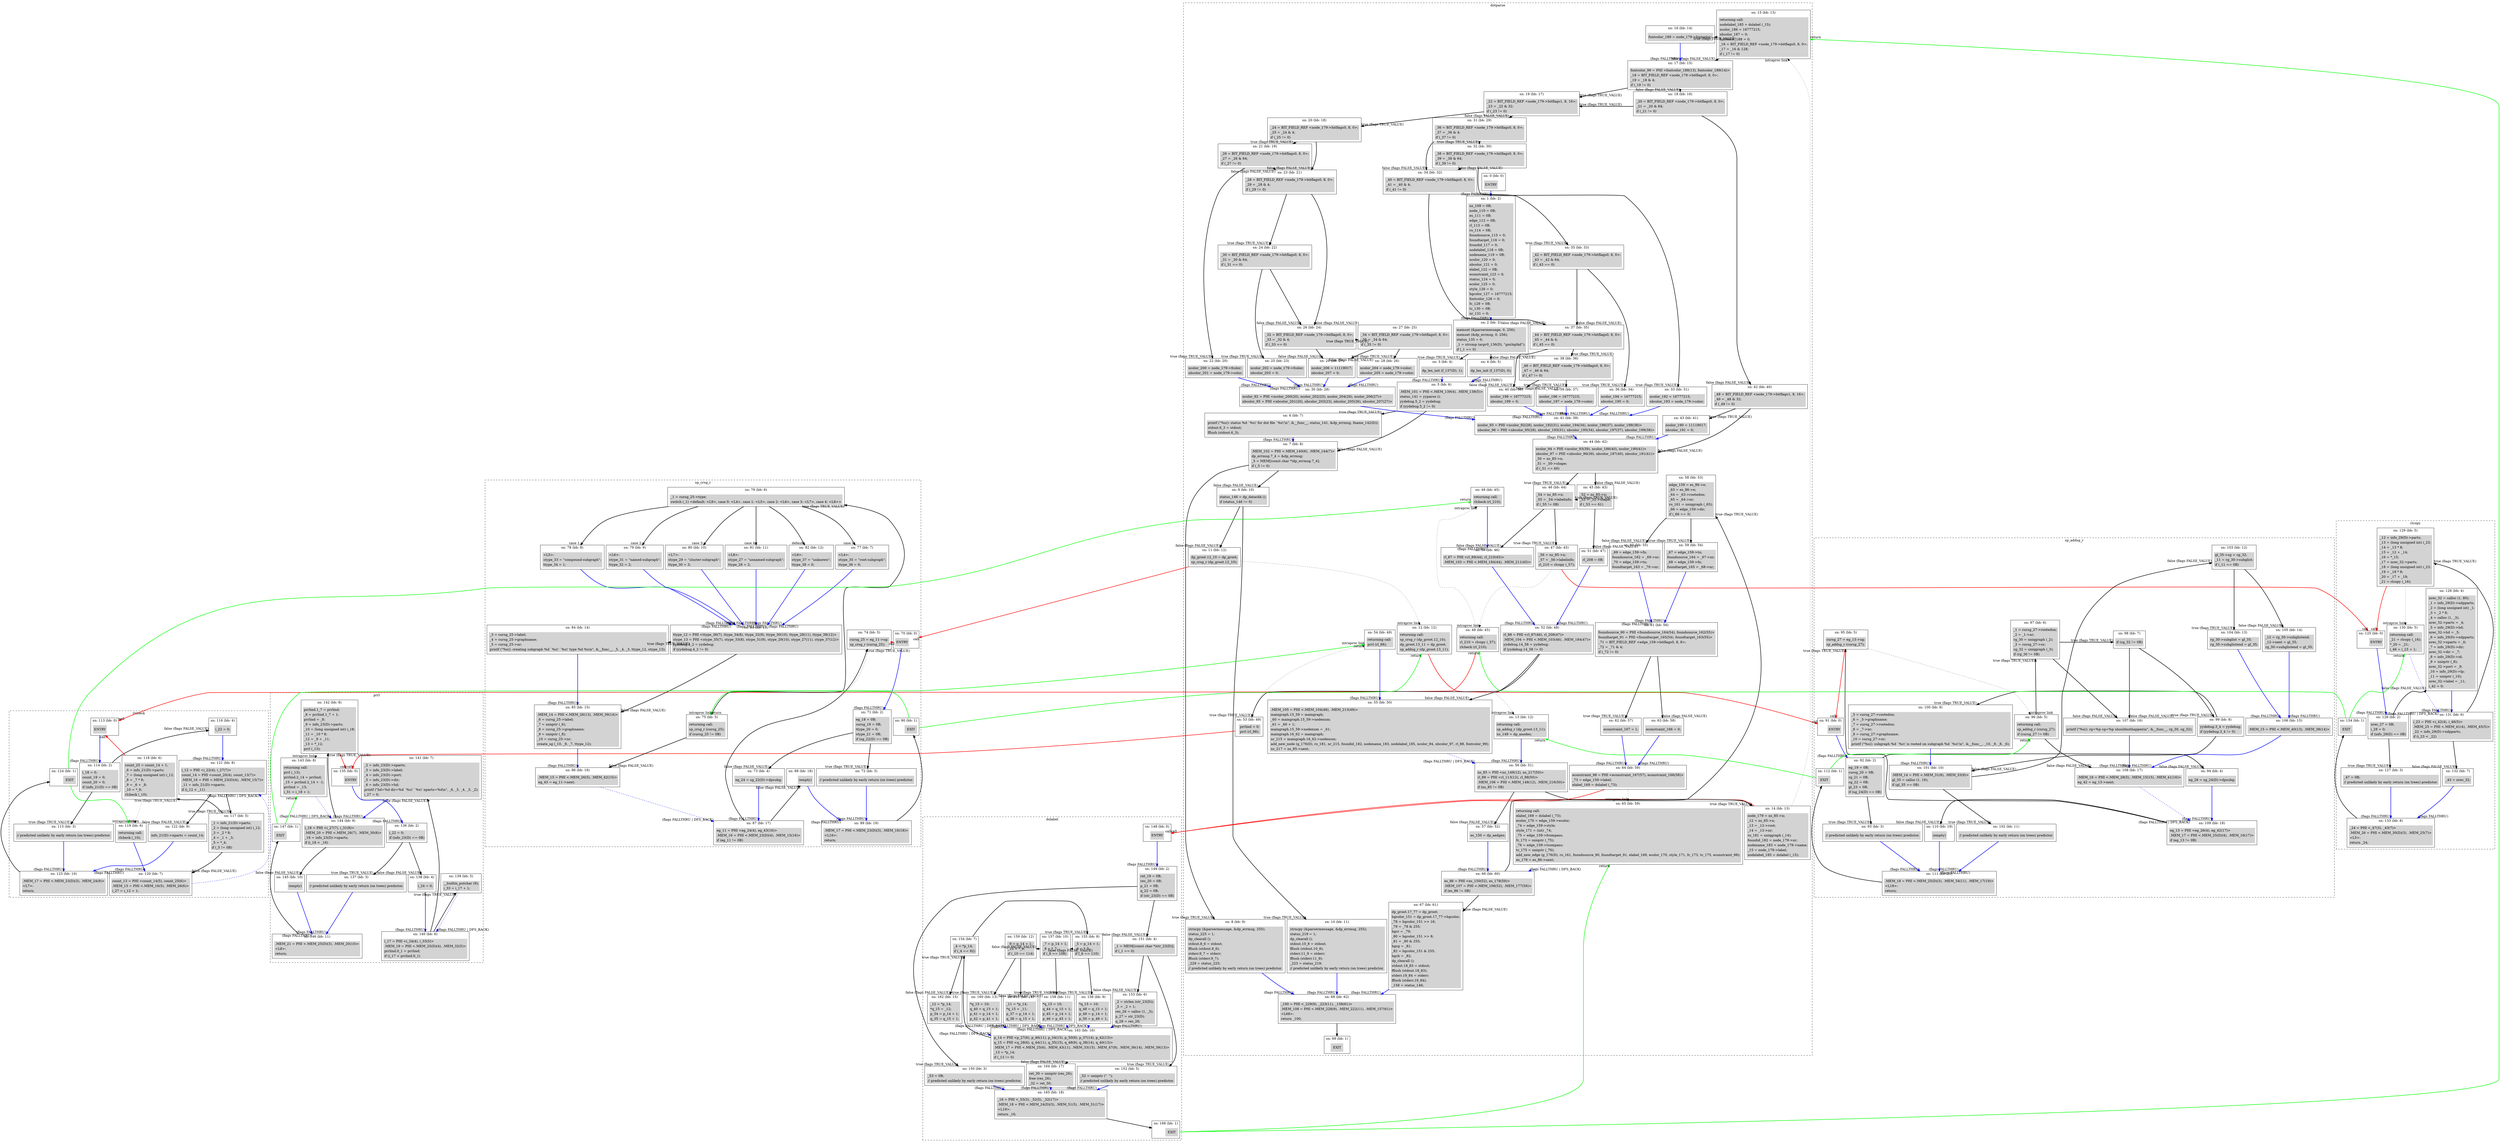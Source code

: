 /* generated using gcc-11.0.0 using one graph dump option -fdump-analyzer-supergraph */
digraph "supergraph" {
  overlap=false;
  compound=true;
  subgraph "cluster_dotparse" {
style="dashed"; color="black"; label="dotparse";
    subgraph cluster_node_0 {
      style="solid";
      color="black";
      fillcolor="lightgrey";
      label="sn: 0 (bb: 0)";
      node_0 [shape=none,margin=0,style=filled,fillcolor=lightgrey,label=<<TABLE BORDER="0"><TR><TD>ENTRY</TD></TR>
</TABLE>>];

    }
    subgraph cluster_node_1 {
      style="solid";
      color="black";
      fillcolor="lightgrey";
      label="sn: 1 (bb: 2)";
      node_1 [shape=none,margin=0,style=filled,fillcolor=lightgrey,label=<<TABLE BORDER="0"><TR><TD ALIGN="LEFT">ns_109 = 0B;</TD></TR>
<TR><TD ALIGN="LEFT">node_110 = 0B;</TD></TR>
<TR><TD ALIGN="LEFT">es_111 = 0B;</TD></TR>
<TR><TD ALIGN="LEFT">edge_112 = 0B;</TD></TR>
<TR><TD ALIGN="LEFT">rl_113 = 0B;</TD></TR>
<TR><TD ALIGN="LEFT">ro_114 = 0B;</TD></TR>
<TR><TD ALIGN="LEFT">foundsource_115 = 0;</TD></TR>
<TR><TD ALIGN="LEFT">foundtarget_116 = 0;</TD></TR>
<TR><TD ALIGN="LEFT">foundid_117 = 0;</TD></TR>
<TR><TD ALIGN="LEFT">nodelabel_118 = 0B;</TD></TR>
<TR><TD ALIGN="LEFT">nodename_119 = 0B;</TD></TR>
<TR><TD ALIGN="LEFT">ncolor_120 = 0;</TD></TR>
<TR><TD ALIGN="LEFT">nbcolor_121 = 0;</TD></TR>
<TR><TD ALIGN="LEFT">elabel_122 = 0B;</TD></TR>
<TR><TD ALIGN="LEFT">econstraint_123 = 0;</TD></TR>
<TR><TD ALIGN="LEFT">status_124 = 0;</TD></TR>
<TR><TD ALIGN="LEFT">ecolor_125 = 0;</TD></TR>
<TR><TD ALIGN="LEFT">style_126 = 0;</TD></TR>
<TR><TD ALIGN="LEFT">bgcolor_127 = 16777215;</TD></TR>
<TR><TD ALIGN="LEFT">fontcolor_128 = 0;</TD></TR>
<TR><TD ALIGN="LEFT">fc_129 = 0B;</TD></TR>
<TR><TD ALIGN="LEFT">tc_130 = 0B;</TD></TR>
<TR><TD ALIGN="LEFT">nr_131 = 0;</TD></TR>
</TABLE>>];

    }
    subgraph cluster_node_2 {
      style="solid";
      color="black";
      fillcolor="lightgrey";
      label="sn: 2 (bb: 3)";
      node_2 [shape=none,margin=0,style=filled,fillcolor=lightgrey,label=<<TABLE BORDER="0"><TR><TD ALIGN="LEFT">memset (&amp;parsermessage, 0, 256);</TD></TR>
<TR><TD ALIGN="LEFT">memset (&amp;dp_errmsg, 0, 256);</TD></TR>
<TR><TD ALIGN="LEFT">status_135 = 0;</TD></TR>
<TR><TD ALIGN="LEFT">_1 = strcmp (argv0_136(D), &quot;gml4gtkd&quot;);</TD></TR>
<TR><TD ALIGN="LEFT">if (_1 == 0)</TD></TR>
</TABLE>>];

    }
    subgraph cluster_node_3 {
      style="solid";
      color="black";
      fillcolor="lightgrey";
      label="sn: 3 (bb: 4)";
      node_3 [shape=none,margin=0,style=filled,fillcolor=lightgrey,label=<<TABLE BORDER="0"><TR><TD ALIGN="LEFT">dp_lex_init (f_137(D), 1);</TD></TR>
</TABLE>>];

    }
    subgraph cluster_node_4 {
      style="solid";
      color="black";
      fillcolor="lightgrey";
      label="sn: 4 (bb: 5)";
      node_4 [shape=none,margin=0,style=filled,fillcolor=lightgrey,label=<<TABLE BORDER="0"><TR><TD ALIGN="LEFT">dp_lex_init (f_137(D), 0);</TD></TR>
</TABLE>>];

    }
    subgraph cluster_node_5 {
      style="solid";
      color="black";
      fillcolor="lightgrey";
      label="sn: 5 (bb: 6)";
      node_5 [shape=none,margin=0,style=filled,fillcolor=lightgrey,label=<<TABLE BORDER="0"><TR><TD ALIGN="LEFT">.MEM_101 = PHI &lt;.MEM_139(4), .MEM_138(5)&gt;</TD></TR>
<TR><TD ALIGN="LEFT">status_141 = yyparse ();</TD></TR>
<TR><TD ALIGN="LEFT">yydebug.5_2 = yydebug;</TD></TR>
<TR><TD ALIGN="LEFT">if (yydebug.5_2 != 0)</TD></TR>
</TABLE>>];

    }
    subgraph cluster_node_6 {
      style="solid";
      color="black";
      fillcolor="lightgrey";
      label="sn: 6 (bb: 7)";
      node_6 [shape=none,margin=0,style=filled,fillcolor=lightgrey,label=<<TABLE BORDER="0"><TR><TD ALIGN="LEFT">printf (&quot;%s(): status %d `%s\' for dot file `%s\'\n&quot;, &amp;__func__, status_141, &amp;dp_errmsg, fname_142(D));</TD></TR>
<TR><TD ALIGN="LEFT">stdout.6_3 = stdout;</TD></TR>
<TR><TD ALIGN="LEFT">fflush (stdout.6_3);</TD></TR>
</TABLE>>];

    }
    subgraph cluster_node_7 {
      style="solid";
      color="black";
      fillcolor="lightgrey";
      label="sn: 7 (bb: 8)";
      node_7 [shape=none,margin=0,style=filled,fillcolor=lightgrey,label=<<TABLE BORDER="0"><TR><TD ALIGN="LEFT">.MEM_102 = PHI &lt;.MEM_140(6), .MEM_144(7)&gt;</TD></TR>
<TR><TD ALIGN="LEFT">dp_errmsg.7_4 = &amp;dp_errmsg;</TD></TR>
<TR><TD ALIGN="LEFT">_5 = MEM[(const char *)dp_errmsg.7_4];</TD></TR>
<TR><TD ALIGN="LEFT">if (_5 != 0)</TD></TR>
</TABLE>>];

    }
    subgraph cluster_node_8 {
      style="solid";
      color="black";
      fillcolor="lightgrey";
      label="sn: 8 (bb: 9)";
      node_8 [shape=none,margin=0,style=filled,fillcolor=lightgrey,label=<<TABLE BORDER="0"><TR><TD ALIGN="LEFT">strncpy (&amp;parsermessage, &amp;dp_errmsg, 255);</TD></TR>
<TR><TD ALIGN="LEFT">status_225 = 1;</TD></TR>
<TR><TD ALIGN="LEFT">dp_clearall ();</TD></TR>
<TR><TD ALIGN="LEFT">stdout.8_6 = stdout;</TD></TR>
<TR><TD ALIGN="LEFT">fflush (stdout.8_6);</TD></TR>
<TR><TD ALIGN="LEFT">stderr.9_7 = stderr;</TD></TR>
<TR><TD ALIGN="LEFT">fflush (stderr.9_7);</TD></TR>
<TR><TD ALIGN="LEFT">_229 = status_225;</TD></TR>
<TR><TD ALIGN="LEFT">// predicted unlikely by early return (on trees) predictor.</TD></TR>
</TABLE>>];

    }
    subgraph cluster_node_9 {
      style="solid";
      color="black";
      fillcolor="lightgrey";
      label="sn: 9 (bb: 10)";
      node_9 [shape=none,margin=0,style=filled,fillcolor=lightgrey,label=<<TABLE BORDER="0"><TR><TD ALIGN="LEFT">status_146 = dp_datachk ();</TD></TR>
<TR><TD ALIGN="LEFT">if (status_146 != 0)</TD></TR>
</TABLE>>];

    }
    subgraph cluster_node_10 {
      style="solid";
      color="black";
      fillcolor="lightgrey";
      label="sn: 10 (bb: 11)";
      node_10 [shape=none,margin=0,style=filled,fillcolor=lightgrey,label=<<TABLE BORDER="0"><TR><TD ALIGN="LEFT">strncpy (&amp;parsermessage, &amp;dp_errmsg, 255);</TD></TR>
<TR><TD ALIGN="LEFT">status_219 = 1;</TD></TR>
<TR><TD ALIGN="LEFT">dp_clearall ();</TD></TR>
<TR><TD ALIGN="LEFT">stdout.10_8 = stdout;</TD></TR>
<TR><TD ALIGN="LEFT">fflush (stdout.10_8);</TD></TR>
<TR><TD ALIGN="LEFT">stderr.11_9 = stderr;</TD></TR>
<TR><TD ALIGN="LEFT">fflush (stderr.11_9);</TD></TR>
<TR><TD ALIGN="LEFT">_223 = status_219;</TD></TR>
<TR><TD ALIGN="LEFT">// predicted unlikely by early return (on trees) predictor.</TD></TR>
</TABLE>>];

    }
    subgraph cluster_node_11 {
      style="solid";
      color="black";
      fillcolor="lightgrey";
      label="sn: 11 (bb: 12)";
      node_11 [shape=none,margin=0,style=filled,fillcolor=lightgrey,label=<<TABLE BORDER="0"><TR><TD ALIGN="LEFT">dp_groot.12_10 = dp_groot;</TD></TR>
<TR><TD ALIGN="LEFT">sp_crsg_r (dp_groot.12_10);</TD></TR>
</TABLE>>];

    }
    subgraph cluster_node_12 {
      style="solid";
      color="black";
      fillcolor="lightgrey";
      label="sn: 12 (bb: 12)";
      node_12 [shape=none,margin=0,style=filled,fillcolor=lightgrey,label=<<TABLE BORDER="0"><TR><TD ALIGN="LEFT">returning call: </TD></TR><TR><TD ALIGN="LEFT">sp_crsg_r (dp_groot.12_10);</TD></TR>
<TR><TD ALIGN="LEFT">dp_groot.13_11 = dp_groot;</TD></TR>
<TR><TD ALIGN="LEFT">sp_addsg_r (dp_groot.13_11);</TD></TR>
</TABLE>>];

    }
    subgraph cluster_node_13 {
      style="solid";
      color="black";
      fillcolor="lightgrey";
      label="sn: 13 (bb: 12)";
      node_13 [shape=none,margin=0,style=filled,fillcolor=lightgrey,label=<<TABLE BORDER="0"><TR><TD ALIGN="LEFT">returning call: </TD></TR><TR><TD ALIGN="LEFT">sp_addsg_r (dp_groot.13_11);</TD></TR>
<TR><TD ALIGN="LEFT">ns_149 = dp_anodes;</TD></TR>
</TABLE>>];

    }
    subgraph cluster_node_14 {
      style="solid";
      color="black";
      fillcolor="lightgrey";
      label="sn: 14 (bb: 13)";
      node_14 [shape=none,margin=0,style=filled,fillcolor=lightgrey,label=<<TABLE BORDER="0"><TR><TD ALIGN="LEFT">node_179 = ns_85-&gt;n;</TD></TR>
<TR><TD ALIGN="LEFT">_12 = ns_85-&gt;n;</TD></TR>
<TR><TD ALIGN="LEFT">_13 = _12-&gt;root;</TD></TR>
<TR><TD ALIGN="LEFT">_14 = _13-&gt;nr;</TD></TR>
<TR><TD ALIGN="LEFT">ro_181 = uniqgraph (_14);</TD></TR>
<TR><TD ALIGN="LEFT">foundid_182 = node_179-&gt;nr;</TD></TR>
<TR><TD ALIGN="LEFT">nodename_183 = node_179-&gt;name;</TD></TR>
<TR><TD ALIGN="LEFT">_15 = node_179-&gt;label;</TD></TR>
<TR><TD ALIGN="LEFT">nodelabel_185 = dolabel (_15);</TD></TR>
</TABLE>>];

    }
    subgraph cluster_node_15 {
      style="solid";
      color="black";
      fillcolor="lightgrey";
      label="sn: 15 (bb: 13)";
      node_15 [shape=none,margin=0,style=filled,fillcolor=lightgrey,label=<<TABLE BORDER="0"><TR><TD ALIGN="LEFT">returning call: </TD></TR><TR><TD ALIGN="LEFT">nodelabel_185 = dolabel (_15);</TD></TR>
<TR><TD ALIGN="LEFT">ncolor_186 = 16777215;</TD></TR>
<TR><TD ALIGN="LEFT">nbcolor_187 = 0;</TD></TR>
<TR><TD ALIGN="LEFT">fontcolor_188 = 0;</TD></TR>
<TR><TD ALIGN="LEFT">_16 = BIT_FIELD_REF &lt;node_179-&gt;bitflags0, 8, 0&gt;;</TD></TR>
<TR><TD ALIGN="LEFT">_17 = _16 &amp; 128;</TD></TR>
<TR><TD ALIGN="LEFT">if (_17 != 0)</TD></TR>
</TABLE>>];

    }
    subgraph cluster_node_16 {
      style="solid";
      color="black";
      fillcolor="lightgrey";
      label="sn: 16 (bb: 14)";
      node_16 [shape=none,margin=0,style=filled,fillcolor=lightgrey,label=<<TABLE BORDER="0"><TR><TD ALIGN="LEFT">fontcolor_189 = node_179-&gt;fontcolor;</TD></TR>
</TABLE>>];

    }
    subgraph cluster_node_17 {
      style="solid";
      color="black";
      fillcolor="lightgrey";
      label="sn: 17 (bb: 15)";
      node_17 [shape=none,margin=0,style=filled,fillcolor=lightgrey,label=<<TABLE BORDER="0"><TR><TD ALIGN="LEFT">fontcolor_99 = PHI &lt;fontcolor_188(13), fontcolor_189(14)&gt;</TD></TR>
<TR><TD ALIGN="LEFT">_18 = BIT_FIELD_REF &lt;node_179-&gt;bitflags0, 8, 0&gt;;</TD></TR>
<TR><TD ALIGN="LEFT">_19 = _18 &amp; 4;</TD></TR>
<TR><TD ALIGN="LEFT">if (_19 != 0)</TD></TR>
</TABLE>>];

    }
    subgraph cluster_node_18 {
      style="solid";
      color="black";
      fillcolor="lightgrey";
      label="sn: 18 (bb: 16)";
      node_18 [shape=none,margin=0,style=filled,fillcolor=lightgrey,label=<<TABLE BORDER="0"><TR><TD ALIGN="LEFT">_20 = BIT_FIELD_REF &lt;node_179-&gt;bitflags0, 8, 0&gt;;</TD></TR>
<TR><TD ALIGN="LEFT">_21 = _20 &amp; 64;</TD></TR>
<TR><TD ALIGN="LEFT">if (_21 != 0)</TD></TR>
</TABLE>>];

    }
    subgraph cluster_node_19 {
      style="solid";
      color="black";
      fillcolor="lightgrey";
      label="sn: 19 (bb: 17)";
      node_19 [shape=none,margin=0,style=filled,fillcolor=lightgrey,label=<<TABLE BORDER="0"><TR><TD ALIGN="LEFT">_22 = BIT_FIELD_REF &lt;node_179-&gt;bitflags1, 8, 16&gt;;</TD></TR>
<TR><TD ALIGN="LEFT">_23 = _22 &amp; 32;</TD></TR>
<TR><TD ALIGN="LEFT">if (_23 != 0)</TD></TR>
</TABLE>>];

    }
    subgraph cluster_node_20 {
      style="solid";
      color="black";
      fillcolor="lightgrey";
      label="sn: 20 (bb: 18)";
      node_20 [shape=none,margin=0,style=filled,fillcolor=lightgrey,label=<<TABLE BORDER="0"><TR><TD ALIGN="LEFT">_24 = BIT_FIELD_REF &lt;node_179-&gt;bitflags0, 8, 0&gt;;</TD></TR>
<TR><TD ALIGN="LEFT">_25 = _24 &amp; 4;</TD></TR>
<TR><TD ALIGN="LEFT">if (_25 != 0)</TD></TR>
</TABLE>>];

    }
    subgraph cluster_node_21 {
      style="solid";
      color="black";
      fillcolor="lightgrey";
      label="sn: 21 (bb: 19)";
      node_21 [shape=none,margin=0,style=filled,fillcolor=lightgrey,label=<<TABLE BORDER="0"><TR><TD ALIGN="LEFT">_26 = BIT_FIELD_REF &lt;node_179-&gt;bitflags0, 8, 0&gt;;</TD></TR>
<TR><TD ALIGN="LEFT">_27 = _26 &amp; 64;</TD></TR>
<TR><TD ALIGN="LEFT">if (_27 != 0)</TD></TR>
</TABLE>>];

    }
    subgraph cluster_node_22 {
      style="solid";
      color="black";
      fillcolor="lightgrey";
      label="sn: 22 (bb: 20)";
      node_22 [shape=none,margin=0,style=filled,fillcolor=lightgrey,label=<<TABLE BORDER="0"><TR><TD ALIGN="LEFT">ncolor_200 = node_179-&gt;fcolor;</TD></TR>
<TR><TD ALIGN="LEFT">nbcolor_201 = node_179-&gt;color;</TD></TR>
</TABLE>>];

    }
    subgraph cluster_node_23 {
      style="solid";
      color="black";
      fillcolor="lightgrey";
      label="sn: 23 (bb: 21)";
      node_23 [shape=none,margin=0,style=filled,fillcolor=lightgrey,label=<<TABLE BORDER="0"><TR><TD ALIGN="LEFT">_28 = BIT_FIELD_REF &lt;node_179-&gt;bitflags0, 8, 0&gt;;</TD></TR>
<TR><TD ALIGN="LEFT">_29 = _28 &amp; 4;</TD></TR>
<TR><TD ALIGN="LEFT">if (_29 != 0)</TD></TR>
</TABLE>>];

    }
    subgraph cluster_node_24 {
      style="solid";
      color="black";
      fillcolor="lightgrey";
      label="sn: 24 (bb: 22)";
      node_24 [shape=none,margin=0,style=filled,fillcolor=lightgrey,label=<<TABLE BORDER="0"><TR><TD ALIGN="LEFT">_30 = BIT_FIELD_REF &lt;node_179-&gt;bitflags0, 8, 0&gt;;</TD></TR>
<TR><TD ALIGN="LEFT">_31 = _30 &amp; 64;</TD></TR>
<TR><TD ALIGN="LEFT">if (_31 == 0)</TD></TR>
</TABLE>>];

    }
    subgraph cluster_node_25 {
      style="solid";
      color="black";
      fillcolor="lightgrey";
      label="sn: 25 (bb: 23)";
      node_25 [shape=none,margin=0,style=filled,fillcolor=lightgrey,label=<<TABLE BORDER="0"><TR><TD ALIGN="LEFT">ncolor_202 = node_179-&gt;fcolor;</TD></TR>
<TR><TD ALIGN="LEFT">nbcolor_203 = 0;</TD></TR>
</TABLE>>];

    }
    subgraph cluster_node_26 {
      style="solid";
      color="black";
      fillcolor="lightgrey";
      label="sn: 26 (bb: 24)";
      node_26 [shape=none,margin=0,style=filled,fillcolor=lightgrey,label=<<TABLE BORDER="0"><TR><TD ALIGN="LEFT">_32 = BIT_FIELD_REF &lt;node_179-&gt;bitflags0, 8, 0&gt;;</TD></TR>
<TR><TD ALIGN="LEFT">_33 = _32 &amp; 4;</TD></TR>
<TR><TD ALIGN="LEFT">if (_33 == 0)</TD></TR>
</TABLE>>];

    }
    subgraph cluster_node_27 {
      style="solid";
      color="black";
      fillcolor="lightgrey";
      label="sn: 27 (bb: 25)";
      node_27 [shape=none,margin=0,style=filled,fillcolor=lightgrey,label=<<TABLE BORDER="0"><TR><TD ALIGN="LEFT">_34 = BIT_FIELD_REF &lt;node_179-&gt;bitflags0, 8, 0&gt;;</TD></TR>
<TR><TD ALIGN="LEFT">_35 = _34 &amp; 64;</TD></TR>
<TR><TD ALIGN="LEFT">if (_35 != 0)</TD></TR>
</TABLE>>];

    }
    subgraph cluster_node_28 {
      style="solid";
      color="black";
      fillcolor="lightgrey";
      label="sn: 28 (bb: 26)";
      node_28 [shape=none,margin=0,style=filled,fillcolor=lightgrey,label=<<TABLE BORDER="0"><TR><TD ALIGN="LEFT">ncolor_204 = node_179-&gt;color;</TD></TR>
<TR><TD ALIGN="LEFT">nbcolor_205 = node_179-&gt;color;</TD></TR>
</TABLE>>];

    }
    subgraph cluster_node_29 {
      style="solid";
      color="black";
      fillcolor="lightgrey";
      label="sn: 29 (bb: 27)";
      node_29 [shape=none,margin=0,style=filled,fillcolor=lightgrey,label=<<TABLE BORDER="0"><TR><TD ALIGN="LEFT">ncolor_206 = 11119017;</TD></TR>
<TR><TD ALIGN="LEFT">nbcolor_207 = 0;</TD></TR>
</TABLE>>];

    }
    subgraph cluster_node_30 {
      style="solid";
      color="black";
      fillcolor="lightgrey";
      label="sn: 30 (bb: 28)";
      node_30 [shape=none,margin=0,style=filled,fillcolor=lightgrey,label=<<TABLE BORDER="0"><TR><TD ALIGN="LEFT">ncolor_92 = PHI &lt;ncolor_200(20), ncolor_202(23), ncolor_204(26), ncolor_206(27)&gt;</TD></TR>
<TR><TD ALIGN="LEFT">nbcolor_95 = PHI &lt;nbcolor_201(20), nbcolor_203(23), nbcolor_205(26), nbcolor_207(27)&gt;</TD></TR>
</TABLE>>];

    }
    subgraph cluster_node_31 {
      style="solid";
      color="black";
      fillcolor="lightgrey";
      label="sn: 31 (bb: 29)";
      node_31 [shape=none,margin=0,style=filled,fillcolor=lightgrey,label=<<TABLE BORDER="0"><TR><TD ALIGN="LEFT">_36 = BIT_FIELD_REF &lt;node_179-&gt;bitflags0, 8, 0&gt;;</TD></TR>
<TR><TD ALIGN="LEFT">_37 = _36 &amp; 4;</TD></TR>
<TR><TD ALIGN="LEFT">if (_37 != 0)</TD></TR>
</TABLE>>];

    }
    subgraph cluster_node_32 {
      style="solid";
      color="black";
      fillcolor="lightgrey";
      label="sn: 32 (bb: 30)";
      node_32 [shape=none,margin=0,style=filled,fillcolor=lightgrey,label=<<TABLE BORDER="0"><TR><TD ALIGN="LEFT">_38 = BIT_FIELD_REF &lt;node_179-&gt;bitflags0, 8, 0&gt;;</TD></TR>
<TR><TD ALIGN="LEFT">_39 = _38 &amp; 64;</TD></TR>
<TR><TD ALIGN="LEFT">if (_39 != 0)</TD></TR>
</TABLE>>];

    }
    subgraph cluster_node_33 {
      style="solid";
      color="black";
      fillcolor="lightgrey";
      label="sn: 33 (bb: 31)";
      node_33 [shape=none,margin=0,style=filled,fillcolor=lightgrey,label=<<TABLE BORDER="0"><TR><TD ALIGN="LEFT">ncolor_192 = 16777215;</TD></TR>
<TR><TD ALIGN="LEFT">nbcolor_193 = node_179-&gt;color;</TD></TR>
</TABLE>>];

    }
    subgraph cluster_node_34 {
      style="solid";
      color="black";
      fillcolor="lightgrey";
      label="sn: 34 (bb: 32)";
      node_34 [shape=none,margin=0,style=filled,fillcolor=lightgrey,label=<<TABLE BORDER="0"><TR><TD ALIGN="LEFT">_40 = BIT_FIELD_REF &lt;node_179-&gt;bitflags0, 8, 0&gt;;</TD></TR>
<TR><TD ALIGN="LEFT">_41 = _40 &amp; 4;</TD></TR>
<TR><TD ALIGN="LEFT">if (_41 != 0)</TD></TR>
</TABLE>>];

    }
    subgraph cluster_node_35 {
      style="solid";
      color="black";
      fillcolor="lightgrey";
      label="sn: 35 (bb: 33)";
      node_35 [shape=none,margin=0,style=filled,fillcolor=lightgrey,label=<<TABLE BORDER="0"><TR><TD ALIGN="LEFT">_42 = BIT_FIELD_REF &lt;node_179-&gt;bitflags0, 8, 0&gt;;</TD></TR>
<TR><TD ALIGN="LEFT">_43 = _42 &amp; 64;</TD></TR>
<TR><TD ALIGN="LEFT">if (_43 == 0)</TD></TR>
</TABLE>>];

    }
    subgraph cluster_node_36 {
      style="solid";
      color="black";
      fillcolor="lightgrey";
      label="sn: 36 (bb: 34)";
      node_36 [shape=none,margin=0,style=filled,fillcolor=lightgrey,label=<<TABLE BORDER="0"><TR><TD ALIGN="LEFT">ncolor_194 = 16777215;</TD></TR>
<TR><TD ALIGN="LEFT">nbcolor_195 = 0;</TD></TR>
</TABLE>>];

    }
    subgraph cluster_node_37 {
      style="solid";
      color="black";
      fillcolor="lightgrey";
      label="sn: 37 (bb: 35)";
      node_37 [shape=none,margin=0,style=filled,fillcolor=lightgrey,label=<<TABLE BORDER="0"><TR><TD ALIGN="LEFT">_44 = BIT_FIELD_REF &lt;node_179-&gt;bitflags0, 8, 0&gt;;</TD></TR>
<TR><TD ALIGN="LEFT">_45 = _44 &amp; 4;</TD></TR>
<TR><TD ALIGN="LEFT">if (_45 == 0)</TD></TR>
</TABLE>>];

    }
    subgraph cluster_node_38 {
      style="solid";
      color="black";
      fillcolor="lightgrey";
      label="sn: 38 (bb: 36)";
      node_38 [shape=none,margin=0,style=filled,fillcolor=lightgrey,label=<<TABLE BORDER="0"><TR><TD ALIGN="LEFT">_46 = BIT_FIELD_REF &lt;node_179-&gt;bitflags0, 8, 0&gt;;</TD></TR>
<TR><TD ALIGN="LEFT">_47 = _46 &amp; 64;</TD></TR>
<TR><TD ALIGN="LEFT">if (_47 != 0)</TD></TR>
</TABLE>>];

    }
    subgraph cluster_node_39 {
      style="solid";
      color="black";
      fillcolor="lightgrey";
      label="sn: 39 (bb: 37)";
      node_39 [shape=none,margin=0,style=filled,fillcolor=lightgrey,label=<<TABLE BORDER="0"><TR><TD ALIGN="LEFT">ncolor_196 = 16777215;</TD></TR>
<TR><TD ALIGN="LEFT">nbcolor_197 = node_179-&gt;color;</TD></TR>
</TABLE>>];

    }
    subgraph cluster_node_40 {
      style="solid";
      color="black";
      fillcolor="lightgrey";
      label="sn: 40 (bb: 38)";
      node_40 [shape=none,margin=0,style=filled,fillcolor=lightgrey,label=<<TABLE BORDER="0"><TR><TD ALIGN="LEFT">ncolor_198 = 16777215;</TD></TR>
<TR><TD ALIGN="LEFT">nbcolor_199 = 0;</TD></TR>
</TABLE>>];

    }
    subgraph cluster_node_41 {
      style="solid";
      color="black";
      fillcolor="lightgrey";
      label="sn: 41 (bb: 39)";
      node_41 [shape=none,margin=0,style=filled,fillcolor=lightgrey,label=<<TABLE BORDER="0"><TR><TD ALIGN="LEFT">ncolor_93 = PHI &lt;ncolor_92(28), ncolor_192(31), ncolor_194(34), ncolor_196(37), ncolor_198(38)&gt;</TD></TR>
<TR><TD ALIGN="LEFT">nbcolor_96 = PHI &lt;nbcolor_95(28), nbcolor_193(31), nbcolor_195(34), nbcolor_197(37), nbcolor_199(38)&gt;</TD></TR>
</TABLE>>];

    }
    subgraph cluster_node_42 {
      style="solid";
      color="black";
      fillcolor="lightgrey";
      label="sn: 42 (bb: 40)";
      node_42 [shape=none,margin=0,style=filled,fillcolor=lightgrey,label=<<TABLE BORDER="0"><TR><TD ALIGN="LEFT">_48 = BIT_FIELD_REF &lt;node_179-&gt;bitflags1, 8, 16&gt;;</TD></TR>
<TR><TD ALIGN="LEFT">_49 = _48 &amp; 32;</TD></TR>
<TR><TD ALIGN="LEFT">if (_49 != 0)</TD></TR>
</TABLE>>];

    }
    subgraph cluster_node_43 {
      style="solid";
      color="black";
      fillcolor="lightgrey";
      label="sn: 43 (bb: 41)";
      node_43 [shape=none,margin=0,style=filled,fillcolor=lightgrey,label=<<TABLE BORDER="0"><TR><TD ALIGN="LEFT">ncolor_190 = 11119017;</TD></TR>
<TR><TD ALIGN="LEFT">nbcolor_191 = 0;</TD></TR>
</TABLE>>];

    }
    subgraph cluster_node_44 {
      style="solid";
      color="black";
      fillcolor="lightgrey";
      label="sn: 44 (bb: 42)";
      node_44 [shape=none,margin=0,style=filled,fillcolor=lightgrey,label=<<TABLE BORDER="0"><TR><TD ALIGN="LEFT">ncolor_94 = PHI &lt;ncolor_93(39), ncolor_186(40), ncolor_190(41)&gt;</TD></TR>
<TR><TD ALIGN="LEFT">nbcolor_97 = PHI &lt;nbcolor_96(39), nbcolor_187(40), nbcolor_191(41)&gt;</TD></TR>
<TR><TD ALIGN="LEFT">_50 = ns_85-&gt;n;</TD></TR>
<TR><TD ALIGN="LEFT">_51 = _50-&gt;shape;</TD></TR>
<TR><TD ALIGN="LEFT">if (_51 == 60)</TD></TR>
</TABLE>>];

    }
    subgraph cluster_node_45 {
      style="solid";
      color="black";
      fillcolor="lightgrey";
      label="sn: 45 (bb: 43)";
      node_45 [shape=none,margin=0,style=filled,fillcolor=lightgrey,label=<<TABLE BORDER="0"><TR><TD ALIGN="LEFT">_52 = ns_85-&gt;n;</TD></TR>
<TR><TD ALIGN="LEFT">_53 = _52-&gt;shape;</TD></TR>
<TR><TD ALIGN="LEFT">if (_53 == 61)</TD></TR>
</TABLE>>];

    }
    subgraph cluster_node_46 {
      style="solid";
      color="black";
      fillcolor="lightgrey";
      label="sn: 46 (bb: 44)";
      node_46 [shape=none,margin=0,style=filled,fillcolor=lightgrey,label=<<TABLE BORDER="0"><TR><TD ALIGN="LEFT">_54 = ns_85-&gt;n;</TD></TR>
<TR><TD ALIGN="LEFT">_55 = _54-&gt;labelinfo;</TD></TR>
<TR><TD ALIGN="LEFT">if (_55 != 0B)</TD></TR>
</TABLE>>];

    }
    subgraph cluster_node_47 {
      style="solid";
      color="black";
      fillcolor="lightgrey";
      label="sn: 47 (bb: 45)";
      node_47 [shape=none,margin=0,style=filled,fillcolor=lightgrey,label=<<TABLE BORDER="0"><TR><TD ALIGN="LEFT">_56 = ns_85-&gt;n;</TD></TR>
<TR><TD ALIGN="LEFT">_57 = _56-&gt;labelinfo;</TD></TR>
<TR><TD ALIGN="LEFT">rl_210 = rlcopy (_57);</TD></TR>
</TABLE>>];

    }
    subgraph cluster_node_48 {
      style="solid";
      color="black";
      fillcolor="lightgrey";
      label="sn: 48 (bb: 45)";
      node_48 [shape=none,margin=0,style=filled,fillcolor=lightgrey,label=<<TABLE BORDER="0"><TR><TD ALIGN="LEFT">returning call: </TD></TR><TR><TD ALIGN="LEFT">rl_210 = rlcopy (_57);</TD></TR>
<TR><TD ALIGN="LEFT">rlcheck (rl_210);</TD></TR>
</TABLE>>];

    }
    subgraph cluster_node_49 {
      style="solid";
      color="black";
      fillcolor="lightgrey";
      label="sn: 49 (bb: 45)";
      node_49 [shape=none,margin=0,style=filled,fillcolor=lightgrey,label=<<TABLE BORDER="0"><TR><TD ALIGN="LEFT">returning call: </TD></TR><TR><TD ALIGN="LEFT">rlcheck (rl_210);</TD></TR>
</TABLE>>];

    }
    subgraph cluster_node_50 {
      style="solid";
      color="black";
      fillcolor="lightgrey";
      label="sn: 50 (bb: 46)";
      node_50 [shape=none,margin=0,style=filled,fillcolor=lightgrey,label=<<TABLE BORDER="0"><TR><TD ALIGN="LEFT">rl_87 = PHI &lt;rl_89(44), rl_210(45)&gt;</TD></TR>
<TR><TD ALIGN="LEFT">.MEM_103 = PHI &lt;.MEM_184(44), .MEM_211(45)&gt;</TD></TR>
</TABLE>>];

    }
    subgraph cluster_node_51 {
      style="solid";
      color="black";
      fillcolor="lightgrey";
      label="sn: 51 (bb: 47)";
      node_51 [shape=none,margin=0,style=filled,fillcolor=lightgrey,label=<<TABLE BORDER="0"><TR><TD ALIGN="LEFT">rl_208 = 0B;</TD></TR>
</TABLE>>];

    }
    subgraph cluster_node_52 {
      style="solid";
      color="black";
      fillcolor="lightgrey";
      label="sn: 52 (bb: 48)";
      node_52 [shape=none,margin=0,style=filled,fillcolor=lightgrey,label=<<TABLE BORDER="0"><TR><TD ALIGN="LEFT">rl_88 = PHI &lt;rl_87(46), rl_208(47)&gt;</TD></TR>
<TR><TD ALIGN="LEFT">.MEM_104 = PHI &lt;.MEM_103(46), .MEM_184(47)&gt;</TD></TR>
<TR><TD ALIGN="LEFT">yydebug.14_58 = yydebug;</TD></TR>
<TR><TD ALIGN="LEFT">if (yydebug.14_58 != 0)</TD></TR>
</TABLE>>];

    }
    subgraph cluster_node_53 {
      style="solid";
      color="black";
      fillcolor="lightgrey";
      label="sn: 53 (bb: 49)";
      node_53 [shape=none,margin=0,style=filled,fillcolor=lightgrey,label=<<TABLE BORDER="0"><TR><TD ALIGN="LEFT">prrlind = 0;</TD></TR>
<TR><TD ALIGN="LEFT">prrl (rl_88);</TD></TR>
</TABLE>>];

    }
    subgraph cluster_node_54 {
      style="solid";
      color="black";
      fillcolor="lightgrey";
      label="sn: 54 (bb: 49)";
      node_54 [shape=none,margin=0,style=filled,fillcolor=lightgrey,label=<<TABLE BORDER="0"><TR><TD ALIGN="LEFT">returning call: </TD></TR><TR><TD ALIGN="LEFT">prrl (rl_88);</TD></TR>
</TABLE>>];

    }
    subgraph cluster_node_55 {
      style="solid";
      color="black";
      fillcolor="lightgrey";
      label="sn: 55 (bb: 50)";
      node_55 [shape=none,margin=0,style=filled,fillcolor=lightgrey,label=<<TABLE BORDER="0"><TR><TD ALIGN="LEFT">.MEM_105 = PHI &lt;.MEM_104(48), .MEM_213(49)&gt;</TD></TR>
<TR><TD ALIGN="LEFT">maingraph.15_59 = maingraph;</TD></TR>
<TR><TD ALIGN="LEFT">_60 = maingraph.15_59-&gt;nodenum;</TD></TR>
<TR><TD ALIGN="LEFT">_61 = _60 + 1;</TD></TR>
<TR><TD ALIGN="LEFT">maingraph.15_59-&gt;nodenum = _61;</TD></TR>
<TR><TD ALIGN="LEFT">maingraph.16_62 = maingraph;</TD></TR>
<TR><TD ALIGN="LEFT">nr_215 = maingraph.16_62-&gt;nodenum;</TD></TR>
<TR><TD ALIGN="LEFT">add_new_node (g_176(D), ro_181, nr_215, foundid_182, nodename_183, nodelabel_185, ncolor_94, nbcolor_97, rl_88, fontcolor_99);</TD></TR>
<TR><TD ALIGN="LEFT">ns_217 = ns_85-&gt;next;</TD></TR>
</TABLE>>];

    }
    subgraph cluster_node_56 {
      style="solid";
      color="black";
      fillcolor="lightgrey";
      label="sn: 56 (bb: 51)";
      node_56 [shape=none,margin=0,style=filled,fillcolor=lightgrey,label=<<TABLE BORDER="0"><TR><TD ALIGN="LEFT">ns_85 = PHI &lt;ns_149(12), ns_217(50)&gt;</TD></TR>
<TR><TD ALIGN="LEFT">rl_89 = PHI &lt;rl_113(12), rl_88(50)&gt;</TD></TR>
<TR><TD ALIGN="LEFT">.MEM_106 = PHI &lt;.MEM_148(12), .MEM_216(50)&gt;</TD></TR>
<TR><TD ALIGN="LEFT">if (ns_85 != 0B)</TD></TR>
</TABLE>>];

    }
    subgraph cluster_node_57 {
      style="solid";
      color="black";
      fillcolor="lightgrey";
      label="sn: 57 (bb: 52)";
      node_57 [shape=none,margin=0,style=filled,fillcolor=lightgrey,label=<<TABLE BORDER="0"><TR><TD ALIGN="LEFT">es_150 = dp_aedges;</TD></TR>
</TABLE>>];

    }
    subgraph cluster_node_58 {
      style="solid";
      color="black";
      fillcolor="lightgrey";
      label="sn: 58 (bb: 53)";
      node_58 [shape=none,margin=0,style=filled,fillcolor=lightgrey,label=<<TABLE BORDER="0"><TR><TD ALIGN="LEFT">edge_159 = es_86-&gt;e;</TD></TR>
<TR><TD ALIGN="LEFT">_63 = es_86-&gt;e;</TD></TR>
<TR><TD ALIGN="LEFT">_64 = _63-&gt;rootedon;</TD></TR>
<TR><TD ALIGN="LEFT">_65 = _64-&gt;nr;</TD></TR>
<TR><TD ALIGN="LEFT">ro_161 = uniqgraph (_65);</TD></TR>
<TR><TD ALIGN="LEFT">_66 = edge_159-&gt;dir;</TD></TR>
<TR><TD ALIGN="LEFT">if (_66 == 3)</TD></TR>
</TABLE>>];

    }
    subgraph cluster_node_59 {
      style="solid";
      color="black";
      fillcolor="lightgrey";
      label="sn: 59 (bb: 54)";
      node_59 [shape=none,margin=0,style=filled,fillcolor=lightgrey,label=<<TABLE BORDER="0"><TR><TD ALIGN="LEFT">_67 = edge_159-&gt;tn;</TD></TR>
<TR><TD ALIGN="LEFT">foundsource_164 = _67-&gt;nr;</TD></TR>
<TR><TD ALIGN="LEFT">_68 = edge_159-&gt;fn;</TD></TR>
<TR><TD ALIGN="LEFT">foundtarget_165 = _68-&gt;nr;</TD></TR>
</TABLE>>];

    }
    subgraph cluster_node_60 {
      style="solid";
      color="black";
      fillcolor="lightgrey";
      label="sn: 60 (bb: 55)";
      node_60 [shape=none,margin=0,style=filled,fillcolor=lightgrey,label=<<TABLE BORDER="0"><TR><TD ALIGN="LEFT">_69 = edge_159-&gt;fn;</TD></TR>
<TR><TD ALIGN="LEFT">foundsource_162 = _69-&gt;nr;</TD></TR>
<TR><TD ALIGN="LEFT">_70 = edge_159-&gt;tn;</TD></TR>
<TR><TD ALIGN="LEFT">foundtarget_163 = _70-&gt;nr;</TD></TR>
</TABLE>>];

    }
    subgraph cluster_node_61 {
      style="solid";
      color="black";
      fillcolor="lightgrey";
      label="sn: 61 (bb: 56)";
      node_61 [shape=none,margin=0,style=filled,fillcolor=lightgrey,label=<<TABLE BORDER="0"><TR><TD ALIGN="LEFT">foundsource_90 = PHI &lt;foundsource_164(54), foundsource_162(55)&gt;</TD></TR>
<TR><TD ALIGN="LEFT">foundtarget_91 = PHI &lt;foundtarget_165(54), foundtarget_163(55)&gt;</TD></TR>
<TR><TD ALIGN="LEFT">_71 = BIT_FIELD_REF &lt;edge_159-&gt;bitflags0, 8, 8&gt;;</TD></TR>
<TR><TD ALIGN="LEFT">_72 = _71 &amp; 4;</TD></TR>
<TR><TD ALIGN="LEFT">if (_72 != 0)</TD></TR>
</TABLE>>];

    }
    subgraph cluster_node_62 {
      style="solid";
      color="black";
      fillcolor="lightgrey";
      label="sn: 62 (bb: 57)";
      node_62 [shape=none,margin=0,style=filled,fillcolor=lightgrey,label=<<TABLE BORDER="0"><TR><TD ALIGN="LEFT">econstraint_167 = 1;</TD></TR>
</TABLE>>];

    }
    subgraph cluster_node_63 {
      style="solid";
      color="black";
      fillcolor="lightgrey";
      label="sn: 63 (bb: 58)";
      node_63 [shape=none,margin=0,style=filled,fillcolor=lightgrey,label=<<TABLE BORDER="0"><TR><TD ALIGN="LEFT">econstraint_166 = 0;</TD></TR>
</TABLE>>];

    }
    subgraph cluster_node_64 {
      style="solid";
      color="black";
      fillcolor="lightgrey";
      label="sn: 64 (bb: 59)";
      node_64 [shape=none,margin=0,style=filled,fillcolor=lightgrey,label=<<TABLE BORDER="0"><TR><TD ALIGN="LEFT">econstraint_98 = PHI &lt;econstraint_167(57), econstraint_166(58)&gt;</TD></TR>
<TR><TD ALIGN="LEFT">_73 = edge_159-&gt;label;</TD></TR>
<TR><TD ALIGN="LEFT">elabel_169 = dolabel (_73);</TD></TR>
</TABLE>>];

    }
    subgraph cluster_node_65 {
      style="solid";
      color="black";
      fillcolor="lightgrey";
      label="sn: 65 (bb: 59)";
      node_65 [shape=none,margin=0,style=filled,fillcolor=lightgrey,label=<<TABLE BORDER="0"><TR><TD ALIGN="LEFT">returning call: </TD></TR><TR><TD ALIGN="LEFT">elabel_169 = dolabel (_73);</TD></TR>
<TR><TD ALIGN="LEFT">ecolor_170 = edge_159-&gt;ecolor;</TD></TR>
<TR><TD ALIGN="LEFT">_74 = edge_159-&gt;style;</TD></TR>
<TR><TD ALIGN="LEFT">style_171 = (int) _74;</TD></TR>
<TR><TD ALIGN="LEFT">_75 = edge_159-&gt;fcompass;</TD></TR>
<TR><TD ALIGN="LEFT">fc_173 = uniqstr (_75);</TD></TR>
<TR><TD ALIGN="LEFT">_76 = edge_159-&gt;tcompass;</TD></TR>
<TR><TD ALIGN="LEFT">tc_175 = uniqstr (_76);</TD></TR>
<TR><TD ALIGN="LEFT">add_new_edge (g_176(D), ro_161, foundsource_90, foundtarget_91, elabel_169, ecolor_170, style_171, fc_173, tc_175, econstraint_98);</TD></TR>
<TR><TD ALIGN="LEFT">es_178 = es_86-&gt;next;</TD></TR>
</TABLE>>];

    }
    subgraph cluster_node_66 {
      style="solid";
      color="black";
      fillcolor="lightgrey";
      label="sn: 66 (bb: 60)";
      node_66 [shape=none,margin=0,style=filled,fillcolor=lightgrey,label=<<TABLE BORDER="0"><TR><TD ALIGN="LEFT">es_86 = PHI &lt;es_150(52), es_178(59)&gt;</TD></TR>
<TR><TD ALIGN="LEFT">.MEM_107 = PHI &lt;.MEM_106(52), .MEM_177(59)&gt;</TD></TR>
<TR><TD ALIGN="LEFT">if (es_86 != 0B)</TD></TR>
</TABLE>>];

    }
    subgraph cluster_node_67 {
      style="solid";
      color="black";
      fillcolor="lightgrey";
      label="sn: 67 (bb: 61)";
      node_67 [shape=none,margin=0,style=filled,fillcolor=lightgrey,label=<<TABLE BORDER="0"><TR><TD ALIGN="LEFT">dp_groot.17_77 = dp_groot;</TD></TR>
<TR><TD ALIGN="LEFT">bgcolor_151 = dp_groot.17_77-&gt;bgcolor;</TD></TR>
<TR><TD ALIGN="LEFT">_78 = bgcolor_151 &gt;&gt; 16;</TD></TR>
<TR><TD ALIGN="LEFT">_79 = _78 &amp; 255;</TD></TR>
<TR><TD ALIGN="LEFT">bgcr = _79;</TD></TR>
<TR><TD ALIGN="LEFT">_80 = bgcolor_151 &gt;&gt; 8;</TD></TR>
<TR><TD ALIGN="LEFT">_81 = _80 &amp; 255;</TD></TR>
<TR><TD ALIGN="LEFT">bgcg = _81;</TD></TR>
<TR><TD ALIGN="LEFT">_82 = bgcolor_151 &amp; 255;</TD></TR>
<TR><TD ALIGN="LEFT">bgcb = _82;</TD></TR>
<TR><TD ALIGN="LEFT">dp_clearall ();</TD></TR>
<TR><TD ALIGN="LEFT">stdout.18_83 = stdout;</TD></TR>
<TR><TD ALIGN="LEFT">fflush (stdout.18_83);</TD></TR>
<TR><TD ALIGN="LEFT">stderr.19_84 = stderr;</TD></TR>
<TR><TD ALIGN="LEFT">fflush (stderr.19_84);</TD></TR>
<TR><TD ALIGN="LEFT">_158 = status_146;</TD></TR>
</TABLE>>];

    }
    subgraph cluster_node_68 {
      style="solid";
      color="black";
      fillcolor="lightgrey";
      label="sn: 68 (bb: 62)";
      node_68 [shape=none,margin=0,style=filled,fillcolor=lightgrey,label=<<TABLE BORDER="0"><TR><TD ALIGN="LEFT">_100 = PHI &lt;_229(9), _223(11), _158(61)&gt;</TD></TR>
<TR><TD ALIGN="LEFT">.MEM_108 = PHI &lt;.MEM_228(9), .MEM_222(11), .MEM_157(61)&gt;</TD></TR>
<TR><TD ALIGN="LEFT">&lt;L68&gt;:</TD></TR>
<TR><TD ALIGN="LEFT">return _100;</TD></TR>
</TABLE>>];

    }
    subgraph cluster_node_69 {
      style="solid";
      color="black";
      fillcolor="lightgrey";
      label="sn: 69 (bb: 1)";
      node_69 [shape=none,margin=0,style=filled,fillcolor=lightgrey,label=<<TABLE BORDER="0"><TR><TD>EXIT</TD></TR>
</TABLE>>];

    }
	node_0:s -> node_69:n [style="invis",constraint=true];
  }
  subgraph "cluster_sp_crsg_r" {
style="dashed"; color="black"; label="sp_crsg_r";
    subgraph cluster_node_70 {
      style="solid";
      color="black";
      fillcolor="lightgrey";
      label="sn: 70 (bb: 0)";
      node_70 [shape=none,margin=0,style=filled,fillcolor=lightgrey,label=<<TABLE BORDER="0"><TR><TD>ENTRY</TD></TR>
</TABLE>>];

    }
    subgraph cluster_node_71 {
      style="solid";
      color="black";
      fillcolor="lightgrey";
      label="sn: 71 (bb: 2)";
      node_71 [shape=none,margin=0,style=filled,fillcolor=lightgrey,label=<<TABLE BORDER="0"><TR><TD ALIGN="LEFT">eg_18 = 0B;</TD></TR>
<TR><TD ALIGN="LEFT">cursg_19 = 0B;</TD></TR>
<TR><TD ALIGN="LEFT">ttype_20 = 0;</TD></TR>
<TR><TD ALIGN="LEFT">stype_21 = 0B;</TD></TR>
<TR><TD ALIGN="LEFT">if (sg_22(D) == 0B)</TD></TR>
</TABLE>>];

    }
    subgraph cluster_node_72 {
      style="solid";
      color="black";
      fillcolor="lightgrey";
      label="sn: 72 (bb: 3)";
      node_72 [shape=none,margin=0,style=filled,fillcolor=lightgrey,label=<<TABLE BORDER="0"><TR><TD ALIGN="LEFT">// predicted unlikely by early return (on trees) predictor.</TD></TR>
</TABLE>>];

    }
    subgraph cluster_node_73 {
      style="solid";
      color="black";
      fillcolor="lightgrey";
      label="sn: 73 (bb: 4)";
      node_73 [shape=none,margin=0,style=filled,fillcolor=lightgrey,label=<<TABLE BORDER="0"><TR><TD ALIGN="LEFT">eg_24 = sg_22(D)-&gt;dpsubg;</TD></TR>
</TABLE>>];

    }
    subgraph cluster_node_74 {
      style="solid";
      color="black";
      fillcolor="lightgrey";
      label="sn: 74 (bb: 5)";
      node_74 [shape=none,margin=0,style=filled,fillcolor=lightgrey,label=<<TABLE BORDER="0"><TR><TD ALIGN="LEFT">cursg_25 = eg_11-&gt;sg;</TD></TR>
<TR><TD ALIGN="LEFT">sp_crsg_r (cursg_25);</TD></TR>
</TABLE>>];

    }
    subgraph cluster_node_75 {
      style="solid";
      color="black";
      fillcolor="lightgrey";
      label="sn: 75 (bb: 5)";
      node_75 [shape=none,margin=0,style=filled,fillcolor=lightgrey,label=<<TABLE BORDER="0"><TR><TD ALIGN="LEFT">returning call: </TD></TR><TR><TD ALIGN="LEFT">sp_crsg_r (cursg_25);</TD></TR>
<TR><TD ALIGN="LEFT">if (cursg_25 != 0B)</TD></TR>
</TABLE>>];

    }
    subgraph cluster_node_76 {
      style="solid";
      color="black";
      fillcolor="lightgrey";
      label="sn: 76 (bb: 6)";
      node_76 [shape=none,margin=0,style=filled,fillcolor=lightgrey,label=<<TABLE BORDER="0"><TR><TD ALIGN="LEFT">_1 = cursg_25-&gt;type;</TD></TR>
<TR><TD ALIGN="LEFT">switch (_1) &lt;default: &lt;L9&gt;, case 0: &lt;L4&gt;, case 1: &lt;L5&gt;, case 2: &lt;L6&gt;, case 3: &lt;L7&gt;, case 4: &lt;L8&gt;&gt;</TD></TR>
</TABLE>>];

    }
    subgraph cluster_node_77 {
      style="solid";
      color="black";
      fillcolor="lightgrey";
      label="sn: 77 (bb: 7)";
      node_77 [shape=none,margin=0,style=filled,fillcolor=lightgrey,label=<<TABLE BORDER="0"><TR><TD ALIGN="LEFT">&lt;L4&gt;:</TD></TR>
<TR><TD ALIGN="LEFT">stype_35 = &quot;root-subgraph&quot;;</TD></TR>
<TR><TD ALIGN="LEFT">ttype_36 = 0;</TD></TR>
</TABLE>>];

    }
    subgraph cluster_node_78 {
      style="solid";
      color="black";
      fillcolor="lightgrey";
      label="sn: 78 (bb: 8)";
      node_78 [shape=none,margin=0,style=filled,fillcolor=lightgrey,label=<<TABLE BORDER="0"><TR><TD ALIGN="LEFT">&lt;L5&gt;:</TD></TR>
<TR><TD ALIGN="LEFT">stype_33 = &quot;compound-subgraph&quot;;</TD></TR>
<TR><TD ALIGN="LEFT">ttype_34 = 1;</TD></TR>
</TABLE>>];

    }
    subgraph cluster_node_79 {
      style="solid";
      color="black";
      fillcolor="lightgrey";
      label="sn: 79 (bb: 9)";
      node_79 [shape=none,margin=0,style=filled,fillcolor=lightgrey,label=<<TABLE BORDER="0"><TR><TD ALIGN="LEFT">&lt;L6&gt;:</TD></TR>
<TR><TD ALIGN="LEFT">stype_31 = &quot;named-subgraph&quot;;</TD></TR>
<TR><TD ALIGN="LEFT">ttype_32 = 2;</TD></TR>
</TABLE>>];

    }
    subgraph cluster_node_80 {
      style="solid";
      color="black";
      fillcolor="lightgrey";
      label="sn: 80 (bb: 10)";
      node_80 [shape=none,margin=0,style=filled,fillcolor=lightgrey,label=<<TABLE BORDER="0"><TR><TD ALIGN="LEFT">&lt;L7&gt;:</TD></TR>
<TR><TD ALIGN="LEFT">stype_29 = &quot;cluster-subgraph&quot;;</TD></TR>
<TR><TD ALIGN="LEFT">ttype_30 = 3;</TD></TR>
</TABLE>>];

    }
    subgraph cluster_node_81 {
      style="solid";
      color="black";
      fillcolor="lightgrey";
      label="sn: 81 (bb: 11)";
      node_81 [shape=none,margin=0,style=filled,fillcolor=lightgrey,label=<<TABLE BORDER="0"><TR><TD ALIGN="LEFT">&lt;L8&gt;:</TD></TR>
<TR><TD ALIGN="LEFT">stype_27 = &quot;unnamed-subgraph&quot;;</TD></TR>
<TR><TD ALIGN="LEFT">ttype_28 = 2;</TD></TR>
</TABLE>>];

    }
    subgraph cluster_node_82 {
      style="solid";
      color="black";
      fillcolor="lightgrey";
      label="sn: 82 (bb: 12)";
      node_82 [shape=none,margin=0,style=filled,fillcolor=lightgrey,label=<<TABLE BORDER="0"><TR><TD ALIGN="LEFT">&lt;L9&gt;:</TD></TR>
<TR><TD ALIGN="LEFT">stype_37 = &quot;unknown&quot;;</TD></TR>
<TR><TD ALIGN="LEFT">ttype_38 = 0;</TD></TR>
</TABLE>>];

    }
    subgraph cluster_node_83 {
      style="solid";
      color="black";
      fillcolor="lightgrey";
      label="sn: 83 (bb: 13)";
      node_83 [shape=none,margin=0,style=filled,fillcolor=lightgrey,label=<<TABLE BORDER="0"><TR><TD ALIGN="LEFT">ttype_12 = PHI &lt;ttype_36(7), ttype_34(8), ttype_32(9), ttype_30(10), ttype_28(11), ttype_38(12)&gt;</TD></TR>
<TR><TD ALIGN="LEFT">stype_13 = PHI &lt;stype_35(7), stype_33(8), stype_31(9), stype_29(10), stype_27(11), stype_37(12)&gt;</TD></TR>
<TR><TD ALIGN="LEFT">yydebug.4_2 = yydebug;</TD></TR>
<TR><TD ALIGN="LEFT">if (yydebug.4_2 != 0)</TD></TR>
</TABLE>>];

    }
    subgraph cluster_node_84 {
      style="solid";
      color="black";
      fillcolor="lightgrey";
      label="sn: 84 (bb: 14)";
      node_84 [shape=none,margin=0,style=filled,fillcolor=lightgrey,label=<<TABLE BORDER="0"><TR><TD ALIGN="LEFT">_3 = cursg_25-&gt;label;</TD></TR>
<TR><TD ALIGN="LEFT">_4 = cursg_25-&gt;graphname;</TD></TR>
<TR><TD ALIGN="LEFT">_5 = cursg_25-&gt;nr;</TD></TR>
<TR><TD ALIGN="LEFT">printf (&quot;%s(): creating subgraph %d `%s\' `%s\' type %d %s\n&quot;, &amp;__func__, _5, _4, _3, ttype_12, stype_13);</TD></TR>
</TABLE>>];

    }
    subgraph cluster_node_85 {
      style="solid";
      color="black";
      fillcolor="lightgrey";
      label="sn: 85 (bb: 15)";
      node_85 [shape=none,margin=0,style=filled,fillcolor=lightgrey,label=<<TABLE BORDER="0"><TR><TD ALIGN="LEFT">.MEM_14 = PHI &lt;.MEM_26(13), .MEM_39(14)&gt;</TD></TR>
<TR><TD ALIGN="LEFT">_6 = cursg_25-&gt;label;</TD></TR>
<TR><TD ALIGN="LEFT">_7 = uniqstr (_6);</TD></TR>
<TR><TD ALIGN="LEFT">_8 = cursg_25-&gt;graphname;</TD></TR>
<TR><TD ALIGN="LEFT">_9 = uniqstr (_8);</TD></TR>
<TR><TD ALIGN="LEFT">_10 = cursg_25-&gt;nr;</TD></TR>
<TR><TD ALIGN="LEFT">create_sg (_10, _9, _7, ttype_12);</TD></TR>
</TABLE>>];

    }
    subgraph cluster_node_86 {
      style="solid";
      color="black";
      fillcolor="lightgrey";
      label="sn: 86 (bb: 16)";
      node_86 [shape=none,margin=0,style=filled,fillcolor=lightgrey,label=<<TABLE BORDER="0"><TR><TD ALIGN="LEFT">.MEM_15 = PHI &lt;.MEM_26(5), .MEM_42(15)&gt;</TD></TR>
<TR><TD ALIGN="LEFT">eg_43 = eg_11-&gt;next;</TD></TR>
</TABLE>>];

    }
    subgraph cluster_node_87 {
      style="solid";
      color="black";
      fillcolor="lightgrey";
      label="sn: 87 (bb: 17)";
      node_87 [shape=none,margin=0,style=filled,fillcolor=lightgrey,label=<<TABLE BORDER="0"><TR><TD ALIGN="LEFT">eg_11 = PHI &lt;eg_24(4), eg_43(16)&gt;</TD></TR>
<TR><TD ALIGN="LEFT">.MEM_16 = PHI &lt;.MEM_23(D)(4), .MEM_15(16)&gt;</TD></TR>
<TR><TD ALIGN="LEFT">if (eg_11 != 0B)</TD></TR>
</TABLE>>];

    }
    subgraph cluster_node_88 {
      style="solid";
      color="black";
      fillcolor="lightgrey";
      label="sn: 88 (bb: 18)";
      node_88 [shape=none,margin=0,style=filled,fillcolor=lightgrey,label=<<TABLE BORDER="0"><TR><TD>(empty)</TD></TR>
</TABLE>>];

    }
    subgraph cluster_node_89 {
      style="solid";
      color="black";
      fillcolor="lightgrey";
      label="sn: 89 (bb: 19)";
      node_89 [shape=none,margin=0,style=filled,fillcolor=lightgrey,label=<<TABLE BORDER="0"><TR><TD ALIGN="LEFT">.MEM_17 = PHI &lt;.MEM_23(D)(3), .MEM_16(18)&gt;</TD></TR>
<TR><TD ALIGN="LEFT">&lt;L16&gt;:</TD></TR>
<TR><TD ALIGN="LEFT">return;</TD></TR>
</TABLE>>];

    }
    subgraph cluster_node_90 {
      style="solid";
      color="black";
      fillcolor="lightgrey";
      label="sn: 90 (bb: 1)";
      node_90 [shape=none,margin=0,style=filled,fillcolor=lightgrey,label=<<TABLE BORDER="0"><TR><TD>EXIT</TD></TR>
</TABLE>>];

    }
	node_70:s -> node_90:n [style="invis",constraint=true];
  }
  subgraph "cluster_sp_addsg_r" {
style="dashed"; color="black"; label="sp_addsg_r";
    subgraph cluster_node_91 {
      style="solid";
      color="black";
      fillcolor="lightgrey";
      label="sn: 91 (bb: 0)";
      node_91 [shape=none,margin=0,style=filled,fillcolor=lightgrey,label=<<TABLE BORDER="0"><TR><TD>ENTRY</TD></TR>
</TABLE>>];

    }
    subgraph cluster_node_92 {
      style="solid";
      color="black";
      fillcolor="lightgrey";
      label="sn: 92 (bb: 2)";
      node_92 [shape=none,margin=0,style=filled,fillcolor=lightgrey,label=<<TABLE BORDER="0"><TR><TD ALIGN="LEFT">eg_19 = 0B;</TD></TR>
<TR><TD ALIGN="LEFT">cursg_20 = 0B;</TD></TR>
<TR><TD ALIGN="LEFT">rg_21 = 0B;</TD></TR>
<TR><TD ALIGN="LEFT">cg_22 = 0B;</TD></TR>
<TR><TD ALIGN="LEFT">gl_23 = 0B;</TD></TR>
<TR><TD ALIGN="LEFT">if (sg_24(D) == 0B)</TD></TR>
</TABLE>>];

    }
    subgraph cluster_node_93 {
      style="solid";
      color="black";
      fillcolor="lightgrey";
      label="sn: 93 (bb: 3)";
      node_93 [shape=none,margin=0,style=filled,fillcolor=lightgrey,label=<<TABLE BORDER="0"><TR><TD ALIGN="LEFT">// predicted unlikely by early return (on trees) predictor.</TD></TR>
</TABLE>>];

    }
    subgraph cluster_node_94 {
      style="solid";
      color="black";
      fillcolor="lightgrey";
      label="sn: 94 (bb: 4)";
      node_94 [shape=none,margin=0,style=filled,fillcolor=lightgrey,label=<<TABLE BORDER="0"><TR><TD ALIGN="LEFT">eg_26 = sg_24(D)-&gt;dpsubg;</TD></TR>
</TABLE>>];

    }
    subgraph cluster_node_95 {
      style="solid";
      color="black";
      fillcolor="lightgrey";
      label="sn: 95 (bb: 5)";
      node_95 [shape=none,margin=0,style=filled,fillcolor=lightgrey,label=<<TABLE BORDER="0"><TR><TD ALIGN="LEFT">cursg_27 = eg_13-&gt;sg;</TD></TR>
<TR><TD ALIGN="LEFT">sp_addsg_r (cursg_27);</TD></TR>
</TABLE>>];

    }
    subgraph cluster_node_96 {
      style="solid";
      color="black";
      fillcolor="lightgrey";
      label="sn: 96 (bb: 5)";
      node_96 [shape=none,margin=0,style=filled,fillcolor=lightgrey,label=<<TABLE BORDER="0"><TR><TD ALIGN="LEFT">returning call: </TD></TR><TR><TD ALIGN="LEFT">sp_addsg_r (cursg_27);</TD></TR>
<TR><TD ALIGN="LEFT">if (cursg_27 != 0B)</TD></TR>
</TABLE>>];

    }
    subgraph cluster_node_97 {
      style="solid";
      color="black";
      fillcolor="lightgrey";
      label="sn: 97 (bb: 6)";
      node_97 [shape=none,margin=0,style=filled,fillcolor=lightgrey,label=<<TABLE BORDER="0"><TR><TD ALIGN="LEFT">_1 = cursg_27-&gt;rootedon;</TD></TR>
<TR><TD ALIGN="LEFT">_2 = _1-&gt;nr;</TD></TR>
<TR><TD ALIGN="LEFT">rg_30 = uniqgraph (_2);</TD></TR>
<TR><TD ALIGN="LEFT">_3 = cursg_27-&gt;nr;</TD></TR>
<TR><TD ALIGN="LEFT">cg_32 = uniqgraph (_3);</TD></TR>
<TR><TD ALIGN="LEFT">if (rg_30 != 0B)</TD></TR>
</TABLE>>];

    }
    subgraph cluster_node_98 {
      style="solid";
      color="black";
      fillcolor="lightgrey";
      label="sn: 98 (bb: 7)";
      node_98 [shape=none,margin=0,style=filled,fillcolor=lightgrey,label=<<TABLE BORDER="0"><TR><TD ALIGN="LEFT">if (cg_32 != 0B)</TD></TR>
</TABLE>>];

    }
    subgraph cluster_node_99 {
      style="solid";
      color="black";
      fillcolor="lightgrey";
      label="sn: 99 (bb: 8)";
      node_99 [shape=none,margin=0,style=filled,fillcolor=lightgrey,label=<<TABLE BORDER="0"><TR><TD ALIGN="LEFT">yydebug.3_4 = yydebug;</TD></TR>
<TR><TD ALIGN="LEFT">if (yydebug.3_4 != 0)</TD></TR>
</TABLE>>];

    }
    subgraph cluster_node_100 {
      style="solid";
      color="black";
      fillcolor="lightgrey";
      label="sn: 100 (bb: 9)";
      node_100 [shape=none,margin=0,style=filled,fillcolor=lightgrey,label=<<TABLE BORDER="0"><TR><TD ALIGN="LEFT">_5 = cursg_27-&gt;rootedon;</TD></TR>
<TR><TD ALIGN="LEFT">_6 = _5-&gt;graphname;</TD></TR>
<TR><TD ALIGN="LEFT">_7 = cursg_27-&gt;rootedon;</TD></TR>
<TR><TD ALIGN="LEFT">_8 = _7-&gt;nr;</TD></TR>
<TR><TD ALIGN="LEFT">_9 = cursg_27-&gt;graphname;</TD></TR>
<TR><TD ALIGN="LEFT">_10 = cursg_27-&gt;nr;</TD></TR>
<TR><TD ALIGN="LEFT">printf (&quot;%s(): subgraph %d `%s\' is rooted on subgraph %d `%s\'\n&quot;, &amp;__func__, _10, _9, _8, _6);</TD></TR>
</TABLE>>];

    }
    subgraph cluster_node_101 {
      style="solid";
      color="black";
      fillcolor="lightgrey";
      label="sn: 101 (bb: 10)";
      node_101 [shape=none,margin=0,style=filled,fillcolor=lightgrey,label=<<TABLE BORDER="0"><TR><TD ALIGN="LEFT">.MEM_14 = PHI &lt;.MEM_31(8), .MEM_33(9)&gt;</TD></TR>
<TR><TD ALIGN="LEFT">gl_35 = calloc (1, 16);</TD></TR>
<TR><TD ALIGN="LEFT">if (gl_35 == 0B)</TD></TR>
</TABLE>>];

    }
    subgraph cluster_node_102 {
      style="solid";
      color="black";
      fillcolor="lightgrey";
      label="sn: 102 (bb: 11)";
      node_102 [shape=none,margin=0,style=filled,fillcolor=lightgrey,label=<<TABLE BORDER="0"><TR><TD ALIGN="LEFT">// predicted unlikely by early return (on trees) predictor.</TD></TR>
</TABLE>>];

    }
    subgraph cluster_node_103 {
      style="solid";
      color="black";
      fillcolor="lightgrey";
      label="sn: 103 (bb: 12)";
      node_103 [shape=none,margin=0,style=filled,fillcolor=lightgrey,label=<<TABLE BORDER="0"><TR><TD ALIGN="LEFT">gl_35-&gt;sg = cg_32;</TD></TR>
<TR><TD ALIGN="LEFT">_11 = rg_30-&gt;subglist;</TD></TR>
<TR><TD ALIGN="LEFT">if (_11 == 0B)</TD></TR>
</TABLE>>];

    }
    subgraph cluster_node_104 {
      style="solid";
      color="black";
      fillcolor="lightgrey";
      label="sn: 104 (bb: 13)";
      node_104 [shape=none,margin=0,style=filled,fillcolor=lightgrey,label=<<TABLE BORDER="0"><TR><TD ALIGN="LEFT">rg_30-&gt;subglist = gl_35;</TD></TR>
<TR><TD ALIGN="LEFT">rg_30-&gt;subglistend = gl_35;</TD></TR>
</TABLE>>];

    }
    subgraph cluster_node_105 {
      style="solid";
      color="black";
      fillcolor="lightgrey";
      label="sn: 105 (bb: 14)";
      node_105 [shape=none,margin=0,style=filled,fillcolor=lightgrey,label=<<TABLE BORDER="0"><TR><TD ALIGN="LEFT">_12 = rg_30-&gt;subglistend;</TD></TR>
<TR><TD ALIGN="LEFT">_12-&gt;next = gl_35;</TD></TR>
<TR><TD ALIGN="LEFT">rg_30-&gt;subglistend = gl_35;</TD></TR>
</TABLE>>];

    }
    subgraph cluster_node_106 {
      style="solid";
      color="black";
      fillcolor="lightgrey";
      label="sn: 106 (bb: 15)";
      node_106 [shape=none,margin=0,style=filled,fillcolor=lightgrey,label=<<TABLE BORDER="0"><TR><TD ALIGN="LEFT">.MEM_15 = PHI &lt;.MEM_40(13), .MEM_38(14)&gt;</TD></TR>
</TABLE>>];

    }
    subgraph cluster_node_107 {
      style="solid";
      color="black";
      fillcolor="lightgrey";
      label="sn: 107 (bb: 16)";
      node_107 [shape=none,margin=0,style=filled,fillcolor=lightgrey,label=<<TABLE BORDER="0"><TR><TD ALIGN="LEFT">printf (&quot;%s(): rg=%p cg=%p shouldnothappen\n&quot;, &amp;__func__, rg_30, cg_32);</TD></TR>
</TABLE>>];

    }
    subgraph cluster_node_108 {
      style="solid";
      color="black";
      fillcolor="lightgrey";
      label="sn: 108 (bb: 17)";
      node_108 [shape=none,margin=0,style=filled,fillcolor=lightgrey,label=<<TABLE BORDER="0"><TR><TD ALIGN="LEFT">.MEM_16 = PHI &lt;.MEM_28(5), .MEM_15(15), .MEM_41(16)&gt;</TD></TR>
<TR><TD ALIGN="LEFT">eg_42 = eg_13-&gt;next;</TD></TR>
</TABLE>>];

    }
    subgraph cluster_node_109 {
      style="solid";
      color="black";
      fillcolor="lightgrey";
      label="sn: 109 (bb: 18)";
      node_109 [shape=none,margin=0,style=filled,fillcolor=lightgrey,label=<<TABLE BORDER="0"><TR><TD ALIGN="LEFT">eg_13 = PHI &lt;eg_26(4), eg_42(17)&gt;</TD></TR>
<TR><TD ALIGN="LEFT">.MEM_17 = PHI &lt;.MEM_25(D)(4), .MEM_16(17)&gt;</TD></TR>
<TR><TD ALIGN="LEFT">if (eg_13 != 0B)</TD></TR>
</TABLE>>];

    }
    subgraph cluster_node_110 {
      style="solid";
      color="black";
      fillcolor="lightgrey";
      label="sn: 110 (bb: 19)";
      node_110 [shape=none,margin=0,style=filled,fillcolor=lightgrey,label=<<TABLE BORDER="0"><TR><TD>(empty)</TD></TR>
</TABLE>>];

    }
    subgraph cluster_node_111 {
      style="solid";
      color="black";
      fillcolor="lightgrey";
      label="sn: 111 (bb: 20)";
      node_111 [shape=none,margin=0,style=filled,fillcolor=lightgrey,label=<<TABLE BORDER="0"><TR><TD ALIGN="LEFT">.MEM_18 = PHI &lt;.MEM_25(D)(3), .MEM_34(11), .MEM_17(19)&gt;</TD></TR>
<TR><TD ALIGN="LEFT">&lt;L18&gt;:</TD></TR>
<TR><TD ALIGN="LEFT">return;</TD></TR>
</TABLE>>];

    }
    subgraph cluster_node_112 {
      style="solid";
      color="black";
      fillcolor="lightgrey";
      label="sn: 112 (bb: 1)";
      node_112 [shape=none,margin=0,style=filled,fillcolor=lightgrey,label=<<TABLE BORDER="0"><TR><TD>EXIT</TD></TR>
</TABLE>>];

    }
	node_91:s -> node_112:n [style="invis",constraint=true];
  }
  subgraph "cluster_rlcheck" {
style="dashed"; color="black"; label="rlcheck";
    subgraph cluster_node_113 {
      style="solid";
      color="black";
      fillcolor="lightgrey";
      label="sn: 113 (bb: 0)";
      node_113 [shape=none,margin=0,style=filled,fillcolor=lightgrey,label=<<TABLE BORDER="0"><TR><TD>ENTRY</TD></TR>
</TABLE>>];

    }
    subgraph cluster_node_114 {
      style="solid";
      color="black";
      fillcolor="lightgrey";
      label="sn: 114 (bb: 2)";
      node_114 [shape=none,margin=0,style=filled,fillcolor=lightgrey,label=<<TABLE BORDER="0"><TR><TD ALIGN="LEFT">i_18 = 0;</TD></TR>
<TR><TD ALIGN="LEFT">count_19 = 0;</TD></TR>
<TR><TD ALIGN="LEFT">count_20 = 0;</TD></TR>
<TR><TD ALIGN="LEFT">if (info_21(D) == 0B)</TD></TR>
</TABLE>>];

    }
    subgraph cluster_node_115 {
      style="solid";
      color="black";
      fillcolor="lightgrey";
      label="sn: 115 (bb: 3)";
      node_115 [shape=none,margin=0,style=filled,fillcolor=lightgrey,label=<<TABLE BORDER="0"><TR><TD ALIGN="LEFT">// predicted unlikely by early return (on trees) predictor.</TD></TR>
</TABLE>>];

    }
    subgraph cluster_node_116 {
      style="solid";
      color="black";
      fillcolor="lightgrey";
      label="sn: 116 (bb: 4)";
      node_116 [shape=none,margin=0,style=filled,fillcolor=lightgrey,label=<<TABLE BORDER="0"><TR><TD ALIGN="LEFT">i_22 = 0;</TD></TR>
</TABLE>>];

    }
    subgraph cluster_node_117 {
      style="solid";
      color="black";
      fillcolor="lightgrey";
      label="sn: 117 (bb: 5)";
      node_117 [shape=none,margin=0,style=filled,fillcolor=lightgrey,label=<<TABLE BORDER="0"><TR><TD ALIGN="LEFT">_1 = info_21(D)-&gt;parts;</TD></TR>
<TR><TD ALIGN="LEFT">_2 = (long unsigned int) i_12;</TD></TR>
<TR><TD ALIGN="LEFT">_3 = _2 * 8;</TD></TR>
<TR><TD ALIGN="LEFT">_4 = _1 + _3;</TD></TR>
<TR><TD ALIGN="LEFT">_5 = *_4;</TD></TR>
<TR><TD ALIGN="LEFT">if (_5 != 0B)</TD></TR>
</TABLE>>];

    }
    subgraph cluster_node_118 {
      style="solid";
      color="black";
      fillcolor="lightgrey";
      label="sn: 118 (bb: 6)";
      node_118 [shape=none,margin=0,style=filled,fillcolor=lightgrey,label=<<TABLE BORDER="0"><TR><TD ALIGN="LEFT">count_25 = count_14 + 1;</TD></TR>
<TR><TD ALIGN="LEFT">_6 = info_21(D)-&gt;parts;</TD></TR>
<TR><TD ALIGN="LEFT">_7 = (long unsigned int) i_12;</TD></TR>
<TR><TD ALIGN="LEFT">_8 = _7 * 8;</TD></TR>
<TR><TD ALIGN="LEFT">_9 = _6 + _8;</TD></TR>
<TR><TD ALIGN="LEFT">_10 = *_9;</TD></TR>
<TR><TD ALIGN="LEFT">rlcheck (_10);</TD></TR>
</TABLE>>];

    }
    subgraph cluster_node_119 {
      style="solid";
      color="black";
      fillcolor="lightgrey";
      label="sn: 119 (bb: 6)";
      node_119 [shape=none,margin=0,style=filled,fillcolor=lightgrey,label=<<TABLE BORDER="0"><TR><TD ALIGN="LEFT">returning call: </TD></TR><TR><TD ALIGN="LEFT">rlcheck (_10);</TD></TR>
</TABLE>>];

    }
    subgraph cluster_node_120 {
      style="solid";
      color="black";
      fillcolor="lightgrey";
      label="sn: 120 (bb: 7)";
      node_120 [shape=none,margin=0,style=filled,fillcolor=lightgrey,label=<<TABLE BORDER="0"><TR><TD ALIGN="LEFT">count_13 = PHI &lt;count_14(5), count_25(6)&gt;</TD></TR>
<TR><TD ALIGN="LEFT">.MEM_15 = PHI &lt;.MEM_16(5), .MEM_26(6)&gt;</TD></TR>
<TR><TD ALIGN="LEFT">i_27 = i_12 + 1;</TD></TR>
</TABLE>>];

    }
    subgraph cluster_node_121 {
      style="solid";
      color="black";
      fillcolor="lightgrey";
      label="sn: 121 (bb: 8)";
      node_121 [shape=none,margin=0,style=filled,fillcolor=lightgrey,label=<<TABLE BORDER="0"><TR><TD ALIGN="LEFT">i_12 = PHI &lt;i_22(4), i_27(7)&gt;</TD></TR>
<TR><TD ALIGN="LEFT">count_14 = PHI &lt;count_20(4), count_13(7)&gt;</TD></TR>
<TR><TD ALIGN="LEFT">.MEM_16 = PHI &lt;.MEM_23(D)(4), .MEM_15(7)&gt;</TD></TR>
<TR><TD ALIGN="LEFT">_11 = info_21(D)-&gt;nparts;</TD></TR>
<TR><TD ALIGN="LEFT">if (i_12 &lt; _11)</TD></TR>
</TABLE>>];

    }
    subgraph cluster_node_122 {
      style="solid";
      color="black";
      fillcolor="lightgrey";
      label="sn: 122 (bb: 9)";
      node_122 [shape=none,margin=0,style=filled,fillcolor=lightgrey,label=<<TABLE BORDER="0"><TR><TD ALIGN="LEFT">info_21(D)-&gt;nparts = count_14;</TD></TR>
</TABLE>>];

    }
    subgraph cluster_node_123 {
      style="solid";
      color="black";
      fillcolor="lightgrey";
      label="sn: 123 (bb: 10)";
      node_123 [shape=none,margin=0,style=filled,fillcolor=lightgrey,label=<<TABLE BORDER="0"><TR><TD ALIGN="LEFT">.MEM_17 = PHI &lt;.MEM_23(D)(3), .MEM_24(9)&gt;</TD></TR>
<TR><TD ALIGN="LEFT">&lt;L7&gt;:</TD></TR>
<TR><TD ALIGN="LEFT">return;</TD></TR>
</TABLE>>];

    }
    subgraph cluster_node_124 {
      style="solid";
      color="black";
      fillcolor="lightgrey";
      label="sn: 124 (bb: 1)";
      node_124 [shape=none,margin=0,style=filled,fillcolor=lightgrey,label=<<TABLE BORDER="0"><TR><TD>EXIT</TD></TR>
</TABLE>>];

    }
	node_113:s -> node_124:n [style="invis",constraint=true];
  }
  subgraph "cluster_rlcopy" {
style="dashed"; color="black"; label="rlcopy";
    subgraph cluster_node_125 {
      style="solid";
      color="black";
      fillcolor="lightgrey";
      label="sn: 125 (bb: 0)";
      node_125 [shape=none,margin=0,style=filled,fillcolor=lightgrey,label=<<TABLE BORDER="0"><TR><TD>ENTRY</TD></TR>
</TABLE>>];

    }
    subgraph cluster_node_126 {
      style="solid";
      color="black";
      fillcolor="lightgrey";
      label="sn: 126 (bb: 2)";
      node_126 [shape=none,margin=0,style=filled,fillcolor=lightgrey,label=<<TABLE BORDER="0"><TR><TD ALIGN="LEFT">nrec_27 = 0B;</TD></TR>
<TR><TD ALIGN="LEFT">i_28 = 0;</TD></TR>
<TR><TD ALIGN="LEFT">if (info_29(D) == 0B)</TD></TR>
</TABLE>>];

    }
    subgraph cluster_node_127 {
      style="solid";
      color="black";
      fillcolor="lightgrey";
      label="sn: 127 (bb: 3)";
      node_127 [shape=none,margin=0,style=filled,fillcolor=lightgrey,label=<<TABLE BORDER="0"><TR><TD ALIGN="LEFT">_47 = 0B;</TD></TR>
<TR><TD ALIGN="LEFT">// predicted unlikely by early return (on trees) predictor.</TD></TR>
</TABLE>>];

    }
    subgraph cluster_node_128 {
      style="solid";
      color="black";
      fillcolor="lightgrey";
      label="sn: 128 (bb: 4)";
      node_128 [shape=none,margin=0,style=filled,fillcolor=lightgrey,label=<<TABLE BORDER="0"><TR><TD ALIGN="LEFT">nrec_32 = calloc (1, 80);</TD></TR>
<TR><TD ALIGN="LEFT">_1 = info_29(D)-&gt;ndpparts;</TD></TR>
<TR><TD ALIGN="LEFT">_2 = (long unsigned int) _1;</TD></TR>
<TR><TD ALIGN="LEFT">_3 = _2 * 8;</TD></TR>
<TR><TD ALIGN="LEFT">_4 = calloc (1, _3);</TD></TR>
<TR><TD ALIGN="LEFT">nrec_32-&gt;parts = _4;</TD></TR>
<TR><TD ALIGN="LEFT">_5 = info_29(D)-&gt;hd;</TD></TR>
<TR><TD ALIGN="LEFT">nrec_32-&gt;hd = _5;</TD></TR>
<TR><TD ALIGN="LEFT">_6 = info_29(D)-&gt;ndpparts;</TD></TR>
<TR><TD ALIGN="LEFT">nrec_32-&gt;nparts = _6;</TD></TR>
<TR><TD ALIGN="LEFT">_7 = info_29(D)-&gt;dir;</TD></TR>
<TR><TD ALIGN="LEFT">nrec_32-&gt;dir = _7;</TD></TR>
<TR><TD ALIGN="LEFT">_8 = info_29(D)-&gt;id;</TD></TR>
<TR><TD ALIGN="LEFT">_9 = uniqstr (_8);</TD></TR>
<TR><TD ALIGN="LEFT">nrec_32-&gt;port = _9;</TD></TR>
<TR><TD ALIGN="LEFT">_10 = info_29(D)-&gt;lp;</TD></TR>
<TR><TD ALIGN="LEFT">_11 = uniqstr (_10);</TD></TR>
<TR><TD ALIGN="LEFT">nrec_32-&gt;label = _11;</TD></TR>
<TR><TD ALIGN="LEFT">i_42 = 0;</TD></TR>
</TABLE>>];

    }
    subgraph cluster_node_129 {
      style="solid";
      color="black";
      fillcolor="lightgrey";
      label="sn: 129 (bb: 5)";
      node_129 [shape=none,margin=0,style=filled,fillcolor=lightgrey,label=<<TABLE BORDER="0"><TR><TD ALIGN="LEFT">_12 = info_29(D)-&gt;parts;</TD></TR>
<TR><TD ALIGN="LEFT">_13 = (long unsigned int) i_23;</TD></TR>
<TR><TD ALIGN="LEFT">_14 = _13 * 8;</TD></TR>
<TR><TD ALIGN="LEFT">_15 = _12 + _14;</TD></TR>
<TR><TD ALIGN="LEFT">_16 = *_15;</TD></TR>
<TR><TD ALIGN="LEFT">_17 = nrec_32-&gt;parts;</TD></TR>
<TR><TD ALIGN="LEFT">_18 = (long unsigned int) i_23;</TD></TR>
<TR><TD ALIGN="LEFT">_19 = _18 * 8;</TD></TR>
<TR><TD ALIGN="LEFT">_20 = _17 + _19;</TD></TR>
<TR><TD ALIGN="LEFT">_21 = rlcopy (_16);</TD></TR>
</TABLE>>];

    }
    subgraph cluster_node_130 {
      style="solid";
      color="black";
      fillcolor="lightgrey";
      label="sn: 130 (bb: 5)";
      node_130 [shape=none,margin=0,style=filled,fillcolor=lightgrey,label=<<TABLE BORDER="0"><TR><TD ALIGN="LEFT">returning call: </TD></TR><TR><TD ALIGN="LEFT">_21 = rlcopy (_16);</TD></TR>
<TR><TD ALIGN="LEFT">*_20 = _21;</TD></TR>
<TR><TD ALIGN="LEFT">i_46 = i_23 + 1;</TD></TR>
</TABLE>>];

    }
    subgraph cluster_node_131 {
      style="solid";
      color="black";
      fillcolor="lightgrey";
      label="sn: 131 (bb: 6)";
      node_131 [shape=none,margin=0,style=filled,fillcolor=lightgrey,label=<<TABLE BORDER="0"><TR><TD ALIGN="LEFT">i_23 = PHI &lt;i_42(4), i_46(5)&gt;</TD></TR>
<TR><TD ALIGN="LEFT">.MEM_25 = PHI &lt;.MEM_41(4), .MEM_45(5)&gt;</TD></TR>
<TR><TD ALIGN="LEFT">_22 = info_29(D)-&gt;ndpparts;</TD></TR>
<TR><TD ALIGN="LEFT">if (i_23 &lt; _22)</TD></TR>
</TABLE>>];

    }
    subgraph cluster_node_132 {
      style="solid";
      color="black";
      fillcolor="lightgrey";
      label="sn: 132 (bb: 7)";
      node_132 [shape=none,margin=0,style=filled,fillcolor=lightgrey,label=<<TABLE BORDER="0"><TR><TD ALIGN="LEFT">_43 = nrec_32;</TD></TR>
</TABLE>>];

    }
    subgraph cluster_node_133 {
      style="solid";
      color="black";
      fillcolor="lightgrey";
      label="sn: 133 (bb: 8)";
      node_133 [shape=none,margin=0,style=filled,fillcolor=lightgrey,label=<<TABLE BORDER="0"><TR><TD ALIGN="LEFT">_24 = PHI &lt;_47(3), _43(7)&gt;</TD></TR>
<TR><TD ALIGN="LEFT">.MEM_26 = PHI &lt;.MEM_30(D)(3), .MEM_25(7)&gt;</TD></TR>
<TR><TD ALIGN="LEFT">&lt;L5&gt;:</TD></TR>
<TR><TD ALIGN="LEFT">return _24;</TD></TR>
</TABLE>>];

    }
    subgraph cluster_node_134 {
      style="solid";
      color="black";
      fillcolor="lightgrey";
      label="sn: 134 (bb: 1)";
      node_134 [shape=none,margin=0,style=filled,fillcolor=lightgrey,label=<<TABLE BORDER="0"><TR><TD>EXIT</TD></TR>
</TABLE>>];

    }
	node_125:s -> node_134:n [style="invis",constraint=true];
  }
  subgraph "cluster_prrl" {
style="dashed"; color="black"; label="prrl";
    subgraph cluster_node_135 {
      style="solid";
      color="black";
      fillcolor="lightgrey";
      label="sn: 135 (bb: 0)";
      node_135 [shape=none,margin=0,style=filled,fillcolor=lightgrey,label=<<TABLE BORDER="0"><TR><TD>ENTRY</TD></TR>
</TABLE>>];

    }
    subgraph cluster_node_136 {
      style="solid";
      color="black";
      fillcolor="lightgrey";
      label="sn: 136 (bb: 2)";
      node_136 [shape=none,margin=0,style=filled,fillcolor=lightgrey,label=<<TABLE BORDER="0"><TR><TD ALIGN="LEFT">i_22 = 0;</TD></TR>
<TR><TD ALIGN="LEFT">if (info_23(D) == 0B)</TD></TR>
</TABLE>>];

    }
    subgraph cluster_node_137 {
      style="solid";
      color="black";
      fillcolor="lightgrey";
      label="sn: 137 (bb: 3)";
      node_137 [shape=none,margin=0,style=filled,fillcolor=lightgrey,label=<<TABLE BORDER="0"><TR><TD ALIGN="LEFT">// predicted unlikely by early return (on trees) predictor.</TD></TR>
</TABLE>>];

    }
    subgraph cluster_node_138 {
      style="solid";
      color="black";
      fillcolor="lightgrey";
      label="sn: 138 (bb: 4)";
      node_138 [shape=none,margin=0,style=filled,fillcolor=lightgrey,label=<<TABLE BORDER="0"><TR><TD ALIGN="LEFT">i_24 = 0;</TD></TR>
</TABLE>>];

    }
    subgraph cluster_node_139 {
      style="solid";
      color="black";
      fillcolor="lightgrey";
      label="sn: 139 (bb: 5)";
      node_139 [shape=none,margin=0,style=filled,fillcolor=lightgrey,label=<<TABLE BORDER="0"><TR><TD ALIGN="LEFT">__builtin_putchar (9);</TD></TR>
<TR><TD ALIGN="LEFT">i_33 = i_17 + 1;</TD></TR>
</TABLE>>];

    }
    subgraph cluster_node_140 {
      style="solid";
      color="black";
      fillcolor="lightgrey";
      label="sn: 140 (bb: 6)";
      node_140 [shape=none,margin=0,style=filled,fillcolor=lightgrey,label=<<TABLE BORDER="0"><TR><TD ALIGN="LEFT">i_17 = PHI &lt;i_24(4), i_33(5)&gt;</TD></TR>
<TR><TD ALIGN="LEFT">.MEM_19 = PHI &lt;.MEM_25(D)(4), .MEM_32(5)&gt;</TD></TR>
<TR><TD ALIGN="LEFT">prrlind.0_1 = prrlind;</TD></TR>
<TR><TD ALIGN="LEFT">if (i_17 &lt; prrlind.0_1)</TD></TR>
</TABLE>>];

    }
    subgraph cluster_node_141 {
      style="solid";
      color="black";
      fillcolor="lightgrey";
      label="sn: 141 (bb: 7)";
      node_141 [shape=none,margin=0,style=filled,fillcolor=lightgrey,label=<<TABLE BORDER="0"><TR><TD ALIGN="LEFT">_2 = info_23(D)-&gt;nparts;</TD></TR>
<TR><TD ALIGN="LEFT">_3 = info_23(D)-&gt;label;</TD></TR>
<TR><TD ALIGN="LEFT">_4 = info_23(D)-&gt;port;</TD></TR>
<TR><TD ALIGN="LEFT">_5 = info_23(D)-&gt;dir;</TD></TR>
<TR><TD ALIGN="LEFT">_6 = info_23(D)-&gt;hd;</TD></TR>
<TR><TD ALIGN="LEFT">printf (&quot;hd=%d dir=%d `%s\' `%s\' nparts=%d\n&quot;, _6, _5, _4, _3, _2);</TD></TR>
<TR><TD ALIGN="LEFT">i_27 = 0;</TD></TR>
</TABLE>>];

    }
    subgraph cluster_node_142 {
      style="solid";
      color="black";
      fillcolor="lightgrey";
      label="sn: 142 (bb: 8)";
      node_142 [shape=none,margin=0,style=filled,fillcolor=lightgrey,label=<<TABLE BORDER="0"><TR><TD ALIGN="LEFT">prrlind.1_7 = prrlind;</TD></TR>
<TR><TD ALIGN="LEFT">_8 = prrlind.1_7 + 1;</TD></TR>
<TR><TD ALIGN="LEFT">prrlind = _8;</TD></TR>
<TR><TD ALIGN="LEFT">_9 = info_23(D)-&gt;parts;</TD></TR>
<TR><TD ALIGN="LEFT">_10 = (long unsigned int) i_18;</TD></TR>
<TR><TD ALIGN="LEFT">_11 = _10 * 8;</TD></TR>
<TR><TD ALIGN="LEFT">_12 = _9 + _11;</TD></TR>
<TR><TD ALIGN="LEFT">_13 = *_12;</TD></TR>
<TR><TD ALIGN="LEFT">prrl (_13);</TD></TR>
</TABLE>>];

    }
    subgraph cluster_node_143 {
      style="solid";
      color="black";
      fillcolor="lightgrey";
      label="sn: 143 (bb: 8)";
      node_143 [shape=none,margin=0,style=filled,fillcolor=lightgrey,label=<<TABLE BORDER="0"><TR><TD ALIGN="LEFT">returning call: </TD></TR><TR><TD ALIGN="LEFT">prrl (_13);</TD></TR>
<TR><TD ALIGN="LEFT">prrlind.2_14 = prrlind;</TD></TR>
<TR><TD ALIGN="LEFT">_15 = prrlind.2_14 + -1;</TD></TR>
<TR><TD ALIGN="LEFT">prrlind = _15;</TD></TR>
<TR><TD ALIGN="LEFT">i_31 = i_18 + 1;</TD></TR>
</TABLE>>];

    }
    subgraph cluster_node_144 {
      style="solid";
      color="black";
      fillcolor="lightgrey";
      label="sn: 144 (bb: 9)";
      node_144 [shape=none,margin=0,style=filled,fillcolor=lightgrey,label=<<TABLE BORDER="0"><TR><TD ALIGN="LEFT">i_18 = PHI &lt;i_27(7), i_31(8)&gt;</TD></TR>
<TR><TD ALIGN="LEFT">.MEM_20 = PHI &lt;.MEM_26(7), .MEM_30(8)&gt;</TD></TR>
<TR><TD ALIGN="LEFT">_16 = info_23(D)-&gt;nparts;</TD></TR>
<TR><TD ALIGN="LEFT">if (i_18 &lt; _16)</TD></TR>
</TABLE>>];

    }
    subgraph cluster_node_145 {
      style="solid";
      color="black";
      fillcolor="lightgrey";
      label="sn: 145 (bb: 10)";
      node_145 [shape=none,margin=0,style=filled,fillcolor=lightgrey,label=<<TABLE BORDER="0"><TR><TD>(empty)</TD></TR>
</TABLE>>];

    }
    subgraph cluster_node_146 {
      style="solid";
      color="black";
      fillcolor="lightgrey";
      label="sn: 146 (bb: 11)";
      node_146 [shape=none,margin=0,style=filled,fillcolor=lightgrey,label=<<TABLE BORDER="0"><TR><TD ALIGN="LEFT">.MEM_21 = PHI &lt;.MEM_25(D)(3), .MEM_20(10)&gt;</TD></TR>
<TR><TD ALIGN="LEFT">&lt;L8&gt;:</TD></TR>
<TR><TD ALIGN="LEFT">return;</TD></TR>
</TABLE>>];

    }
    subgraph cluster_node_147 {
      style="solid";
      color="black";
      fillcolor="lightgrey";
      label="sn: 147 (bb: 1)";
      node_147 [shape=none,margin=0,style=filled,fillcolor=lightgrey,label=<<TABLE BORDER="0"><TR><TD>EXIT</TD></TR>
</TABLE>>];

    }
	node_135:s -> node_147:n [style="invis",constraint=true];
  }
  subgraph "cluster_dolabel" {
style="dashed"; color="black"; label="dolabel";
    subgraph cluster_node_148 {
      style="solid";
      color="black";
      fillcolor="lightgrey";
      label="sn: 148 (bb: 0)";
      node_148 [shape=none,margin=0,style=filled,fillcolor=lightgrey,label=<<TABLE BORDER="0"><TR><TD>ENTRY</TD></TR>
</TABLE>>];

    }
    subgraph cluster_node_149 {
      style="solid";
      color="black";
      fillcolor="lightgrey";
      label="sn: 149 (bb: 2)";
      node_149 [shape=none,margin=0,style=filled,fillcolor=lightgrey,label=<<TABLE BORDER="0"><TR><TD ALIGN="LEFT">ret_19 = 0B;</TD></TR>
<TR><TD ALIGN="LEFT">res_20 = 0B;</TD></TR>
<TR><TD ALIGN="LEFT">p_21 = 0B;</TD></TR>
<TR><TD ALIGN="LEFT">q_22 = 0B;</TD></TR>
<TR><TD ALIGN="LEFT">if (str_23(D) == 0B)</TD></TR>
</TABLE>>];

    }
    subgraph cluster_node_150 {
      style="solid";
      color="black";
      fillcolor="lightgrey";
      label="sn: 150 (bb: 3)";
      node_150 [shape=none,margin=0,style=filled,fillcolor=lightgrey,label=<<TABLE BORDER="0"><TR><TD ALIGN="LEFT">_53 = 0B;</TD></TR>
<TR><TD ALIGN="LEFT">// predicted unlikely by early return (on trees) predictor.</TD></TR>
</TABLE>>];

    }
    subgraph cluster_node_151 {
      style="solid";
      color="black";
      fillcolor="lightgrey";
      label="sn: 151 (bb: 4)";
      node_151 [shape=none,margin=0,style=filled,fillcolor=lightgrey,label=<<TABLE BORDER="0"><TR><TD ALIGN="LEFT">_1 = MEM[(const char *)str_23(D)];</TD></TR>
<TR><TD ALIGN="LEFT">if (_1 == 0)</TD></TR>
</TABLE>>];

    }
    subgraph cluster_node_152 {
      style="solid";
      color="black";
      fillcolor="lightgrey";
      label="sn: 152 (bb: 5)";
      node_152 [shape=none,margin=0,style=filled,fillcolor=lightgrey,label=<<TABLE BORDER="0"><TR><TD ALIGN="LEFT">_52 = uniqstr (&quot;  &quot;);</TD></TR>
<TR><TD ALIGN="LEFT">// predicted unlikely by early return (on trees) predictor.</TD></TR>
</TABLE>>];

    }
    subgraph cluster_node_153 {
      style="solid";
      color="black";
      fillcolor="lightgrey";
      label="sn: 153 (bb: 6)";
      node_153 [shape=none,margin=0,style=filled,fillcolor=lightgrey,label=<<TABLE BORDER="0"><TR><TD ALIGN="LEFT">_2 = strlen (str_23(D));</TD></TR>
<TR><TD ALIGN="LEFT">_3 = _2 + 1;</TD></TR>
<TR><TD ALIGN="LEFT">res_26 = calloc (1, _3);</TD></TR>
<TR><TD ALIGN="LEFT">p_27 = str_23(D);</TD></TR>
<TR><TD ALIGN="LEFT">q_28 = res_26;</TD></TR>
</TABLE>>];

    }
    subgraph cluster_node_154 {
      style="solid";
      color="black";
      fillcolor="lightgrey";
      label="sn: 154 (bb: 7)";
      node_154 [shape=none,margin=0,style=filled,fillcolor=lightgrey,label=<<TABLE BORDER="0"><TR><TD ALIGN="LEFT">_4 = *p_14;</TD></TR>
<TR><TD ALIGN="LEFT">if (_4 == 92)</TD></TR>
</TABLE>>];

    }
    subgraph cluster_node_155 {
      style="solid";
      color="black";
      fillcolor="lightgrey";
      label="sn: 155 (bb: 8)";
      node_155 [shape=none,margin=0,style=filled,fillcolor=lightgrey,label=<<TABLE BORDER="0"><TR><TD ALIGN="LEFT">_5 = p_14 + 1;</TD></TR>
<TR><TD ALIGN="LEFT">_6 = *_5;</TD></TR>
<TR><TD ALIGN="LEFT">if (_6 == 110)</TD></TR>
</TABLE>>];

    }
    subgraph cluster_node_156 {
      style="solid";
      color="black";
      fillcolor="lightgrey";
      label="sn: 156 (bb: 9)";
      node_156 [shape=none,margin=0,style=filled,fillcolor=lightgrey,label=<<TABLE BORDER="0"><TR><TD ALIGN="LEFT">*q_15 = 10;</TD></TR>
<TR><TD ALIGN="LEFT">q_48 = q_15 + 1;</TD></TR>
<TR><TD ALIGN="LEFT">p_49 = p_14 + 1;</TD></TR>
<TR><TD ALIGN="LEFT">p_50 = p_49 + 1;</TD></TR>
</TABLE>>];

    }
    subgraph cluster_node_157 {
      style="solid";
      color="black";
      fillcolor="lightgrey";
      label="sn: 157 (bb: 10)";
      node_157 [shape=none,margin=0,style=filled,fillcolor=lightgrey,label=<<TABLE BORDER="0"><TR><TD ALIGN="LEFT">_7 = p_14 + 1;</TD></TR>
<TR><TD ALIGN="LEFT">_8 = *_7;</TD></TR>
<TR><TD ALIGN="LEFT">if (_8 == 108)</TD></TR>
</TABLE>>];

    }
    subgraph cluster_node_158 {
      style="solid";
      color="black";
      fillcolor="lightgrey";
      label="sn: 158 (bb: 11)";
      node_158 [shape=none,margin=0,style=filled,fillcolor=lightgrey,label=<<TABLE BORDER="0"><TR><TD ALIGN="LEFT">*q_15 = 10;</TD></TR>
<TR><TD ALIGN="LEFT">q_44 = q_15 + 1;</TD></TR>
<TR><TD ALIGN="LEFT">p_45 = p_14 + 1;</TD></TR>
<TR><TD ALIGN="LEFT">p_46 = p_45 + 1;</TD></TR>
</TABLE>>];

    }
    subgraph cluster_node_159 {
      style="solid";
      color="black";
      fillcolor="lightgrey";
      label="sn: 159 (bb: 12)";
      node_159 [shape=none,margin=0,style=filled,fillcolor=lightgrey,label=<<TABLE BORDER="0"><TR><TD ALIGN="LEFT">_9 = p_14 + 1;</TD></TR>
<TR><TD ALIGN="LEFT">_10 = *_9;</TD></TR>
<TR><TD ALIGN="LEFT">if (_10 == 114)</TD></TR>
</TABLE>>];

    }
    subgraph cluster_node_160 {
      style="solid";
      color="black";
      fillcolor="lightgrey";
      label="sn: 160 (bb: 13)";
      node_160 [shape=none,margin=0,style=filled,fillcolor=lightgrey,label=<<TABLE BORDER="0"><TR><TD ALIGN="LEFT">*q_15 = 10;</TD></TR>
<TR><TD ALIGN="LEFT">q_40 = q_15 + 1;</TD></TR>
<TR><TD ALIGN="LEFT">p_41 = p_14 + 1;</TD></TR>
<TR><TD ALIGN="LEFT">p_42 = p_41 + 1;</TD></TR>
</TABLE>>];

    }
    subgraph cluster_node_161 {
      style="solid";
      color="black";
      fillcolor="lightgrey";
      label="sn: 161 (bb: 14)";
      node_161 [shape=none,margin=0,style=filled,fillcolor=lightgrey,label=<<TABLE BORDER="0"><TR><TD ALIGN="LEFT">_11 = *p_14;</TD></TR>
<TR><TD ALIGN="LEFT">*q_15 = _11;</TD></TR>
<TR><TD ALIGN="LEFT">p_37 = p_14 + 1;</TD></TR>
<TR><TD ALIGN="LEFT">q_38 = q_15 + 1;</TD></TR>
</TABLE>>];

    }
    subgraph cluster_node_162 {
      style="solid";
      color="black";
      fillcolor="lightgrey";
      label="sn: 162 (bb: 15)";
      node_162 [shape=none,margin=0,style=filled,fillcolor=lightgrey,label=<<TABLE BORDER="0"><TR><TD ALIGN="LEFT">_12 = *p_14;</TD></TR>
<TR><TD ALIGN="LEFT">*q_15 = _12;</TD></TR>
<TR><TD ALIGN="LEFT">p_34 = p_14 + 1;</TD></TR>
<TR><TD ALIGN="LEFT">q_35 = q_15 + 1;</TD></TR>
</TABLE>>];

    }
    subgraph cluster_node_163 {
      style="solid";
      color="black";
      fillcolor="lightgrey";
      label="sn: 163 (bb: 16)";
      node_163 [shape=none,margin=0,style=filled,fillcolor=lightgrey,label=<<TABLE BORDER="0"><TR><TD ALIGN="LEFT">p_14 = PHI &lt;p_27(6), p_46(11), p_34(15), p_50(9), p_37(14), p_42(13)&gt;</TD></TR>
<TR><TD ALIGN="LEFT">q_15 = PHI &lt;q_28(6), q_44(11), q_35(15), q_48(9), q_38(14), q_40(13)&gt;</TD></TR>
<TR><TD ALIGN="LEFT">.MEM_17 = PHI &lt;.MEM_25(6), .MEM_43(11), .MEM_33(15), .MEM_47(9), .MEM_36(14), .MEM_39(13)&gt;</TD></TR>
<TR><TD ALIGN="LEFT">_13 = *p_14;</TD></TR>
<TR><TD ALIGN="LEFT">if (_13 != 0)</TD></TR>
</TABLE>>];

    }
    subgraph cluster_node_164 {
      style="solid";
      color="black";
      fillcolor="lightgrey";
      label="sn: 164 (bb: 17)";
      node_164 [shape=none,margin=0,style=filled,fillcolor=lightgrey,label=<<TABLE BORDER="0"><TR><TD ALIGN="LEFT">ret_30 = uniqstr (res_26);</TD></TR>
<TR><TD ALIGN="LEFT">free (res_26);</TD></TR>
<TR><TD ALIGN="LEFT">_32 = ret_30;</TD></TR>
</TABLE>>];

    }
    subgraph cluster_node_165 {
      style="solid";
      color="black";
      fillcolor="lightgrey";
      label="sn: 165 (bb: 18)";
      node_165 [shape=none,margin=0,style=filled,fillcolor=lightgrey,label=<<TABLE BORDER="0"><TR><TD ALIGN="LEFT">_16 = PHI &lt;_53(3), _52(5), _32(17)&gt;</TD></TR>
<TR><TD ALIGN="LEFT">.MEM_18 = PHI &lt;.MEM_24(D)(3), .MEM_51(5), .MEM_31(17)&gt;</TD></TR>
<TR><TD ALIGN="LEFT">&lt;L19&gt;:</TD></TR>
<TR><TD ALIGN="LEFT">return _16;</TD></TR>
</TABLE>>];

    }
    subgraph cluster_node_166 {
      style="solid";
      color="black";
      fillcolor="lightgrey";
      label="sn: 166 (bb: 1)";
      node_166 [shape=none,margin=0,style=filled,fillcolor=lightgrey,label=<<TABLE BORDER="0"><TR><TD>EXIT</TD></TR>
</TABLE>>];

    }
	node_148:s -> node_166:n [style="invis",constraint=true];
  }
  node_0 -> node_1 [style="solid,bold", color=blue, weight=100, constraint=true, ltail="cluster_node_0", lhead="cluster_node_1" headlabel=" (flags FALLTHRU)"];
  node_1 -> node_2 [style="solid,bold", color=blue, weight=100, constraint=true, ltail="cluster_node_1", lhead="cluster_node_2" headlabel=" (flags FALLTHRU)"];
  node_2 -> node_3 [style="solid,bold", color=black, weight=10, constraint=true, ltail="cluster_node_2", lhead="cluster_node_3" headlabel="true (flags TRUE_VALUE)"];
  node_2 -> node_4 [style="solid,bold", color=black, weight=10, constraint=true, ltail="cluster_node_2", lhead="cluster_node_4" headlabel="false (flags FALSE_VALUE)"];
  node_3 -> node_5 [style="solid,bold", color=blue, weight=100, constraint=true, ltail="cluster_node_3", lhead="cluster_node_5" headlabel=" (flags FALLTHRU)"];
  node_4 -> node_5 [style="solid,bold", color=blue, weight=100, constraint=true, ltail="cluster_node_4", lhead="cluster_node_5" headlabel=" (flags FALLTHRU)"];
  node_5 -> node_6 [style="solid,bold", color=black, weight=10, constraint=true, ltail="cluster_node_5", lhead="cluster_node_6" headlabel="true (flags TRUE_VALUE)"];
  node_5 -> node_7 [style="solid,bold", color=black, weight=10, constraint=true, ltail="cluster_node_5", lhead="cluster_node_7" headlabel="false (flags FALSE_VALUE)"];
  node_6 -> node_7 [style="solid,bold", color=blue, weight=100, constraint=true, ltail="cluster_node_6", lhead="cluster_node_7" headlabel=" (flags FALLTHRU)"];
  node_7 -> node_8 [style="solid,bold", color=black, weight=10, constraint=true, ltail="cluster_node_7", lhead="cluster_node_8" headlabel="true (flags TRUE_VALUE)"];
  node_7 -> node_9 [style="solid,bold", color=black, weight=10, constraint=true, ltail="cluster_node_7", lhead="cluster_node_9" headlabel="false (flags FALSE_VALUE)"];
  node_8 -> node_68 [style="solid,bold", color=blue, weight=100, constraint=true, ltail="cluster_node_8", lhead="cluster_node_68" headlabel=" (flags FALLTHRU)"];
  node_9 -> node_10 [style="solid,bold", color=black, weight=10, constraint=true, ltail="cluster_node_9", lhead="cluster_node_10" headlabel="true (flags TRUE_VALUE)"];
  node_9 -> node_11 [style="solid,bold", color=black, weight=10, constraint=true, ltail="cluster_node_9", lhead="cluster_node_11" headlabel="false (flags FALSE_VALUE)"];
  node_10 -> node_68 [style="solid,bold", color=blue, weight=100, constraint=true, ltail="cluster_node_10", lhead="cluster_node_68" headlabel=" (flags FALLTHRU)"];
  node_13 -> node_56 [style="solid,bold", color=blue, weight=100, constraint=true, ltail="cluster_node_13", lhead="cluster_node_56" headlabel=" (flags FALLTHRU)"];
  node_15 -> node_16 [style="solid,bold", color=black, weight=10, constraint=true, ltail="cluster_node_15", lhead="cluster_node_16" headlabel="true (flags TRUE_VALUE)"];
  node_15 -> node_17 [style="solid,bold", color=black, weight=10, constraint=true, ltail="cluster_node_15", lhead="cluster_node_17" headlabel="false (flags FALSE_VALUE)"];
  node_16 -> node_17 [style="solid,bold", color=blue, weight=100, constraint=true, ltail="cluster_node_16", lhead="cluster_node_17" headlabel=" (flags FALLTHRU)"];
  node_17 -> node_19 [style="solid,bold", color=black, weight=10, constraint=true, ltail="cluster_node_17", lhead="cluster_node_19" headlabel="true (flags TRUE_VALUE)"];
  node_17 -> node_18 [style="solid,bold", color=black, weight=10, constraint=true, ltail="cluster_node_17", lhead="cluster_node_18" headlabel="false (flags FALSE_VALUE)"];
  node_18 -> node_19 [style="solid,bold", color=black, weight=10, constraint=true, ltail="cluster_node_18", lhead="cluster_node_19" headlabel="true (flags TRUE_VALUE)"];
  node_18 -> node_42 [style="solid,bold", color=black, weight=10, constraint=true, ltail="cluster_node_18", lhead="cluster_node_42" headlabel="false (flags FALSE_VALUE)"];
  node_19 -> node_20 [style="solid,bold", color=black, weight=10, constraint=true, ltail="cluster_node_19", lhead="cluster_node_20" headlabel="true (flags TRUE_VALUE)"];
  node_19 -> node_31 [style="solid,bold", color=black, weight=10, constraint=true, ltail="cluster_node_19", lhead="cluster_node_31" headlabel="false (flags FALSE_VALUE)"];
  node_20 -> node_21 [style="solid,bold", color=black, weight=10, constraint=true, ltail="cluster_node_20", lhead="cluster_node_21" headlabel="true (flags TRUE_VALUE)"];
  node_20 -> node_23 [style="solid,bold", color=black, weight=10, constraint=true, ltail="cluster_node_20", lhead="cluster_node_23" headlabel="false (flags FALSE_VALUE)"];
  node_21 -> node_22 [style="solid,bold", color=black, weight=10, constraint=true, ltail="cluster_node_21", lhead="cluster_node_22" headlabel="true (flags TRUE_VALUE)"];
  node_21 -> node_23 [style="solid,bold", color=black, weight=10, constraint=true, ltail="cluster_node_21", lhead="cluster_node_23" headlabel="false (flags FALSE_VALUE)"];
  node_22 -> node_30 [style="solid,bold", color=blue, weight=100, constraint=true, ltail="cluster_node_22", lhead="cluster_node_30" headlabel=" (flags FALLTHRU)"];
  node_23 -> node_24 [style="solid,bold", color=black, weight=10, constraint=true, ltail="cluster_node_23", lhead="cluster_node_24" headlabel="true (flags TRUE_VALUE)"];
  node_23 -> node_26 [style="solid,bold", color=black, weight=10, constraint=true, ltail="cluster_node_23", lhead="cluster_node_26" headlabel="false (flags FALSE_VALUE)"];
  node_24 -> node_25 [style="solid,bold", color=black, weight=10, constraint=true, ltail="cluster_node_24", lhead="cluster_node_25" headlabel="true (flags TRUE_VALUE)"];
  node_24 -> node_26 [style="solid,bold", color=black, weight=10, constraint=true, ltail="cluster_node_24", lhead="cluster_node_26" headlabel="false (flags FALSE_VALUE)"];
  node_25 -> node_30 [style="solid,bold", color=blue, weight=100, constraint=true, ltail="cluster_node_25", lhead="cluster_node_30" headlabel=" (flags FALLTHRU)"];
  node_26 -> node_27 [style="solid,bold", color=black, weight=10, constraint=true, ltail="cluster_node_26", lhead="cluster_node_27" headlabel="true (flags TRUE_VALUE)"];
  node_26 -> node_29 [style="solid,bold", color=black, weight=10, constraint=true, ltail="cluster_node_26", lhead="cluster_node_29" headlabel="false (flags FALSE_VALUE)"];
  node_27 -> node_28 [style="solid,bold", color=black, weight=10, constraint=true, ltail="cluster_node_27", lhead="cluster_node_28" headlabel="true (flags TRUE_VALUE)"];
  node_27 -> node_29 [style="solid,bold", color=black, weight=10, constraint=true, ltail="cluster_node_27", lhead="cluster_node_29" headlabel="false (flags FALSE_VALUE)"];
  node_28 -> node_30 [style="solid,bold", color=blue, weight=100, constraint=true, ltail="cluster_node_28", lhead="cluster_node_30" headlabel=" (flags FALLTHRU)"];
  node_29 -> node_30 [style="solid,bold", color=blue, weight=100, constraint=true, ltail="cluster_node_29", lhead="cluster_node_30" headlabel=" (flags FALLTHRU)"];
  node_30 -> node_41 [style="solid,bold", color=blue, weight=100, constraint=true, ltail="cluster_node_30", lhead="cluster_node_41" headlabel=" (flags FALLTHRU)"];
  node_31 -> node_32 [style="solid,bold", color=black, weight=10, constraint=true, ltail="cluster_node_31", lhead="cluster_node_32" headlabel="true (flags TRUE_VALUE)"];
  node_31 -> node_34 [style="solid,bold", color=black, weight=10, constraint=true, ltail="cluster_node_31", lhead="cluster_node_34" headlabel="false (flags FALSE_VALUE)"];
  node_32 -> node_33 [style="solid,bold", color=black, weight=10, constraint=true, ltail="cluster_node_32", lhead="cluster_node_33" headlabel="true (flags TRUE_VALUE)"];
  node_32 -> node_34 [style="solid,bold", color=black, weight=10, constraint=true, ltail="cluster_node_32", lhead="cluster_node_34" headlabel="false (flags FALSE_VALUE)"];
  node_33 -> node_41 [style="solid,bold", color=blue, weight=100, constraint=true, ltail="cluster_node_33", lhead="cluster_node_41" headlabel=" (flags FALLTHRU)"];
  node_34 -> node_35 [style="solid,bold", color=black, weight=10, constraint=true, ltail="cluster_node_34", lhead="cluster_node_35" headlabel="true (flags TRUE_VALUE)"];
  node_34 -> node_37 [style="solid,bold", color=black, weight=10, constraint=true, ltail="cluster_node_34", lhead="cluster_node_37" headlabel="false (flags FALSE_VALUE)"];
  node_35 -> node_36 [style="solid,bold", color=black, weight=10, constraint=true, ltail="cluster_node_35", lhead="cluster_node_36" headlabel="true (flags TRUE_VALUE)"];
  node_35 -> node_37 [style="solid,bold", color=black, weight=10, constraint=true, ltail="cluster_node_35", lhead="cluster_node_37" headlabel="false (flags FALSE_VALUE)"];
  node_36 -> node_41 [style="solid,bold", color=blue, weight=100, constraint=true, ltail="cluster_node_36", lhead="cluster_node_41" headlabel=" (flags FALLTHRU)"];
  node_37 -> node_38 [style="solid,bold", color=black, weight=10, constraint=true, ltail="cluster_node_37", lhead="cluster_node_38" headlabel="true (flags TRUE_VALUE)"];
  node_37 -> node_40 [style="solid,bold", color=black, weight=10, constraint=true, ltail="cluster_node_37", lhead="cluster_node_40" headlabel="false (flags FALSE_VALUE)"];
  node_38 -> node_39 [style="solid,bold", color=black, weight=10, constraint=true, ltail="cluster_node_38", lhead="cluster_node_39" headlabel="true (flags TRUE_VALUE)"];
  node_38 -> node_40 [style="solid,bold", color=black, weight=10, constraint=true, ltail="cluster_node_38", lhead="cluster_node_40" headlabel="false (flags FALSE_VALUE)"];
  node_39 -> node_41 [style="solid,bold", color=blue, weight=100, constraint=true, ltail="cluster_node_39", lhead="cluster_node_41" headlabel=" (flags FALLTHRU)"];
  node_40 -> node_41 [style="solid,bold", color=blue, weight=100, constraint=true, ltail="cluster_node_40", lhead="cluster_node_41" headlabel=" (flags FALLTHRU)"];
  node_41 -> node_44 [style="solid,bold", color=blue, weight=100, constraint=true, ltail="cluster_node_41", lhead="cluster_node_44" headlabel=" (flags FALLTHRU)"];
  node_42 -> node_43 [style="solid,bold", color=black, weight=10, constraint=true, ltail="cluster_node_42", lhead="cluster_node_43" headlabel="true (flags TRUE_VALUE)"];
  node_42 -> node_44 [style="solid,bold", color=black, weight=10, constraint=true, ltail="cluster_node_42", lhead="cluster_node_44" headlabel="false (flags FALSE_VALUE)"];
  node_43 -> node_44 [style="solid,bold", color=blue, weight=100, constraint=true, ltail="cluster_node_43", lhead="cluster_node_44" headlabel=" (flags FALLTHRU)"];
  node_44 -> node_46 [style="solid,bold", color=black, weight=10, constraint=true, ltail="cluster_node_44", lhead="cluster_node_46" headlabel="true (flags TRUE_VALUE)"];
  node_44 -> node_45 [style="solid,bold", color=black, weight=10, constraint=true, ltail="cluster_node_44", lhead="cluster_node_45" headlabel="false (flags FALSE_VALUE)"];
  node_45 -> node_46 [style="solid,bold", color=black, weight=10, constraint=true, ltail="cluster_node_45", lhead="cluster_node_46" headlabel="true (flags TRUE_VALUE)"];
  node_45 -> node_51 [style="solid,bold", color=black, weight=10, constraint=true, ltail="cluster_node_45", lhead="cluster_node_51" headlabel="false (flags FALSE_VALUE)"];
  node_46 -> node_47 [style="solid,bold", color=black, weight=10, constraint=true, ltail="cluster_node_46", lhead="cluster_node_47" headlabel="true (flags TRUE_VALUE)"];
  node_46 -> node_50 [style="solid,bold", color=black, weight=10, constraint=true, ltail="cluster_node_46", lhead="cluster_node_50" headlabel="false (flags FALSE_VALUE)"];
  node_49 -> node_50 [style="solid,bold", color=blue, weight=100, constraint=true, ltail="cluster_node_49", lhead="cluster_node_50" headlabel=" (flags FALLTHRU)"];
  node_50 -> node_52 [style="solid,bold", color=blue, weight=100, constraint=true, ltail="cluster_node_50", lhead="cluster_node_52" headlabel=" (flags FALLTHRU)"];
  node_51 -> node_52 [style="solid,bold", color=blue, weight=100, constraint=true, ltail="cluster_node_51", lhead="cluster_node_52" headlabel=" (flags FALLTHRU)"];
  node_52 -> node_53 [style="solid,bold", color=black, weight=10, constraint=true, ltail="cluster_node_52", lhead="cluster_node_53" headlabel="true (flags TRUE_VALUE)"];
  node_52 -> node_55 [style="solid,bold", color=black, weight=10, constraint=true, ltail="cluster_node_52", lhead="cluster_node_55" headlabel="false (flags FALSE_VALUE)"];
  node_54 -> node_55 [style="solid,bold", color=blue, weight=100, constraint=true, ltail="cluster_node_54", lhead="cluster_node_55" headlabel=" (flags FALLTHRU)"];
  node_55 -> node_56 [style="dotted,bold", color=blue, weight=10, constraint=true, ltail="cluster_node_55", lhead="cluster_node_56" headlabel=" (flags FALLTHRU | DFS_BACK)"];
  node_56 -> node_14 [style="solid,bold", color=black, weight=10, constraint=true, ltail="cluster_node_56", lhead="cluster_node_14" headlabel="true (flags TRUE_VALUE)"];
  node_56 -> node_57 [style="solid,bold", color=black, weight=10, constraint=true, ltail="cluster_node_56", lhead="cluster_node_57" headlabel="false (flags FALSE_VALUE)"];
  node_57 -> node_66 [style="solid,bold", color=blue, weight=100, constraint=true, ltail="cluster_node_57", lhead="cluster_node_66" headlabel=" (flags FALLTHRU)"];
  node_58 -> node_59 [style="solid,bold", color=black, weight=10, constraint=true, ltail="cluster_node_58", lhead="cluster_node_59" headlabel="true (flags TRUE_VALUE)"];
  node_58 -> node_60 [style="solid,bold", color=black, weight=10, constraint=true, ltail="cluster_node_58", lhead="cluster_node_60" headlabel="false (flags FALSE_VALUE)"];
  node_59 -> node_61 [style="solid,bold", color=blue, weight=100, constraint=true, ltail="cluster_node_59", lhead="cluster_node_61" headlabel=" (flags FALLTHRU)"];
  node_60 -> node_61 [style="solid,bold", color=blue, weight=100, constraint=true, ltail="cluster_node_60", lhead="cluster_node_61" headlabel=" (flags FALLTHRU)"];
  node_61 -> node_62 [style="solid,bold", color=black, weight=10, constraint=true, ltail="cluster_node_61", lhead="cluster_node_62" headlabel="true (flags TRUE_VALUE)"];
  node_61 -> node_63 [style="solid,bold", color=black, weight=10, constraint=true, ltail="cluster_node_61", lhead="cluster_node_63" headlabel="false (flags FALSE_VALUE)"];
  node_62 -> node_64 [style="solid,bold", color=blue, weight=100, constraint=true, ltail="cluster_node_62", lhead="cluster_node_64" headlabel=" (flags FALLTHRU)"];
  node_63 -> node_64 [style="solid,bold", color=blue, weight=100, constraint=true, ltail="cluster_node_63", lhead="cluster_node_64" headlabel=" (flags FALLTHRU)"];
  node_65 -> node_66 [style="dotted,bold", color=blue, weight=10, constraint=true, ltail="cluster_node_65", lhead="cluster_node_66" headlabel=" (flags FALLTHRU | DFS_BACK)"];
  node_66 -> node_58 [style="solid,bold", color=black, weight=10, constraint=true, ltail="cluster_node_66", lhead="cluster_node_58" headlabel="true (flags TRUE_VALUE)"];
  node_66 -> node_67 [style="solid,bold", color=black, weight=10, constraint=true, ltail="cluster_node_66", lhead="cluster_node_67" headlabel="false (flags FALSE_VALUE)"];
  node_67 -> node_68 [style="solid,bold", color=blue, weight=100, constraint=true, ltail="cluster_node_67", lhead="cluster_node_68" headlabel=" (flags FALLTHRU)"];
  node_68 -> node_69 [style="solid,bold", color=black, weight=10, constraint=true, ltail="cluster_node_68", lhead="cluster_node_69" headlabel=""];
  node_70 -> node_71 [style="solid,bold", color=blue, weight=100, constraint=true, ltail="cluster_node_70", lhead="cluster_node_71" headlabel=" (flags FALLTHRU)"];
  node_71 -> node_72 [style="solid,bold", color=black, weight=10, constraint=true, ltail="cluster_node_71", lhead="cluster_node_72" headlabel="true (flags TRUE_VALUE)"];
  node_71 -> node_73 [style="solid,bold", color=black, weight=10, constraint=true, ltail="cluster_node_71", lhead="cluster_node_73" headlabel="false (flags FALSE_VALUE)"];
  node_72 -> node_89 [style="solid,bold", color=blue, weight=100, constraint=true, ltail="cluster_node_72", lhead="cluster_node_89" headlabel=" (flags FALLTHRU)"];
  node_73 -> node_87 [style="solid,bold", color=blue, weight=100, constraint=true, ltail="cluster_node_73", lhead="cluster_node_87" headlabel=" (flags FALLTHRU)"];
  node_75 -> node_76 [style="solid,bold", color=black, weight=10, constraint=true, ltail="cluster_node_75", lhead="cluster_node_76" headlabel="true (flags TRUE_VALUE)"];
  node_75 -> node_86 [style="solid,bold", color=black, weight=10, constraint=true, ltail="cluster_node_75", lhead="cluster_node_86" headlabel="false (flags FALSE_VALUE)"];
  node_76 -> node_82 [style="solid,bold", color=black, weight=10, constraint=true, ltail="cluster_node_76", lhead="cluster_node_82" headlabel="default:"];
  node_76 -> node_77 [style="solid,bold", color=black, weight=10, constraint=true, ltail="cluster_node_76", lhead="cluster_node_77" headlabel="case 0:"];
  node_76 -> node_78 [style="solid,bold", color=black, weight=10, constraint=true, ltail="cluster_node_76", lhead="cluster_node_78" headlabel="case 1:"];
  node_76 -> node_79 [style="solid,bold", color=black, weight=10, constraint=true, ltail="cluster_node_76", lhead="cluster_node_79" headlabel="case 2:"];
  node_76 -> node_80 [style="solid,bold", color=black, weight=10, constraint=true, ltail="cluster_node_76", lhead="cluster_node_80" headlabel="case 3:"];
  node_76 -> node_81 [style="solid,bold", color=black, weight=10, constraint=true, ltail="cluster_node_76", lhead="cluster_node_81" headlabel="case 4:"];
  node_77 -> node_83 [style="solid,bold", color=blue, weight=100, constraint=true, ltail="cluster_node_77", lhead="cluster_node_83" headlabel=" (flags FALLTHRU)"];
  node_78 -> node_83 [style="solid,bold", color=blue, weight=100, constraint=true, ltail="cluster_node_78", lhead="cluster_node_83" headlabel=" (flags FALLTHRU)"];
  node_79 -> node_83 [style="solid,bold", color=blue, weight=100, constraint=true, ltail="cluster_node_79", lhead="cluster_node_83" headlabel=" (flags FALLTHRU)"];
  node_80 -> node_83 [style="solid,bold", color=blue, weight=100, constraint=true, ltail="cluster_node_80", lhead="cluster_node_83" headlabel=" (flags FALLTHRU)"];
  node_81 -> node_83 [style="solid,bold", color=blue, weight=100, constraint=true, ltail="cluster_node_81", lhead="cluster_node_83" headlabel=" (flags FALLTHRU)"];
  node_82 -> node_83 [style="solid,bold", color=blue, weight=100, constraint=true, ltail="cluster_node_82", lhead="cluster_node_83" headlabel=" (flags FALLTHRU)"];
  node_83 -> node_84 [style="solid,bold", color=black, weight=10, constraint=true, ltail="cluster_node_83", lhead="cluster_node_84" headlabel="true (flags TRUE_VALUE)"];
  node_83 -> node_85 [style="solid,bold", color=black, weight=10, constraint=true, ltail="cluster_node_83", lhead="cluster_node_85" headlabel="false (flags FALSE_VALUE)"];
  node_84 -> node_85 [style="solid,bold", color=blue, weight=100, constraint=true, ltail="cluster_node_84", lhead="cluster_node_85" headlabel=" (flags FALLTHRU)"];
  node_85 -> node_86 [style="solid,bold", color=blue, weight=100, constraint=true, ltail="cluster_node_85", lhead="cluster_node_86" headlabel=" (flags FALLTHRU)"];
  node_86 -> node_87 [style="dotted,bold", color=blue, weight=10, constraint=true, ltail="cluster_node_86", lhead="cluster_node_87" headlabel=" (flags FALLTHRU | DFS_BACK)"];
  node_87 -> node_74 [style="solid,bold", color=black, weight=10, constraint=true, ltail="cluster_node_87", lhead="cluster_node_74" headlabel="true (flags TRUE_VALUE)"];
  node_87 -> node_88 [style="solid,bold", color=black, weight=10, constraint=true, ltail="cluster_node_87", lhead="cluster_node_88" headlabel="false (flags FALSE_VALUE)"];
  node_88 -> node_89 [style="solid,bold", color=blue, weight=100, constraint=true, ltail="cluster_node_88", lhead="cluster_node_89" headlabel=" (flags FALLTHRU)"];
  node_89 -> node_90 [style="solid,bold", color=black, weight=10, constraint=true, ltail="cluster_node_89", lhead="cluster_node_90" headlabel=""];
  node_91 -> node_92 [style="solid,bold", color=blue, weight=100, constraint=true, ltail="cluster_node_91", lhead="cluster_node_92" headlabel=" (flags FALLTHRU)"];
  node_92 -> node_93 [style="solid,bold", color=black, weight=10, constraint=true, ltail="cluster_node_92", lhead="cluster_node_93" headlabel="true (flags TRUE_VALUE)"];
  node_92 -> node_94 [style="solid,bold", color=black, weight=10, constraint=true, ltail="cluster_node_92", lhead="cluster_node_94" headlabel="false (flags FALSE_VALUE)"];
  node_93 -> node_111 [style="solid,bold", color=blue, weight=100, constraint=true, ltail="cluster_node_93", lhead="cluster_node_111" headlabel=" (flags FALLTHRU)"];
  node_94 -> node_109 [style="solid,bold", color=blue, weight=100, constraint=true, ltail="cluster_node_94", lhead="cluster_node_109" headlabel=" (flags FALLTHRU)"];
  node_96 -> node_97 [style="solid,bold", color=black, weight=10, constraint=true, ltail="cluster_node_96", lhead="cluster_node_97" headlabel="true (flags TRUE_VALUE)"];
  node_96 -> node_108 [style="solid,bold", color=black, weight=10, constraint=true, ltail="cluster_node_96", lhead="cluster_node_108" headlabel="false (flags FALSE_VALUE)"];
  node_97 -> node_98 [style="solid,bold", color=black, weight=10, constraint=true, ltail="cluster_node_97", lhead="cluster_node_98" headlabel="true (flags TRUE_VALUE)"];
  node_97 -> node_107 [style="solid,bold", color=black, weight=10, constraint=true, ltail="cluster_node_97", lhead="cluster_node_107" headlabel="false (flags FALSE_VALUE)"];
  node_98 -> node_99 [style="solid,bold", color=black, weight=10, constraint=true, ltail="cluster_node_98", lhead="cluster_node_99" headlabel="true (flags TRUE_VALUE)"];
  node_98 -> node_107 [style="solid,bold", color=black, weight=10, constraint=true, ltail="cluster_node_98", lhead="cluster_node_107" headlabel="false (flags FALSE_VALUE)"];
  node_99 -> node_100 [style="solid,bold", color=black, weight=10, constraint=true, ltail="cluster_node_99", lhead="cluster_node_100" headlabel="true (flags TRUE_VALUE)"];
  node_99 -> node_101 [style="solid,bold", color=black, weight=10, constraint=true, ltail="cluster_node_99", lhead="cluster_node_101" headlabel="false (flags FALSE_VALUE)"];
  node_100 -> node_101 [style="solid,bold", color=blue, weight=100, constraint=true, ltail="cluster_node_100", lhead="cluster_node_101" headlabel=" (flags FALLTHRU)"];
  node_101 -> node_102 [style="solid,bold", color=black, weight=10, constraint=true, ltail="cluster_node_101", lhead="cluster_node_102" headlabel="true (flags TRUE_VALUE)"];
  node_101 -> node_103 [style="solid,bold", color=black, weight=10, constraint=true, ltail="cluster_node_101", lhead="cluster_node_103" headlabel="false (flags FALSE_VALUE)"];
  node_102 -> node_111 [style="solid,bold", color=blue, weight=100, constraint=true, ltail="cluster_node_102", lhead="cluster_node_111" headlabel=" (flags FALLTHRU)"];
  node_103 -> node_104 [style="solid,bold", color=black, weight=10, constraint=true, ltail="cluster_node_103", lhead="cluster_node_104" headlabel="true (flags TRUE_VALUE)"];
  node_103 -> node_105 [style="solid,bold", color=black, weight=10, constraint=true, ltail="cluster_node_103", lhead="cluster_node_105" headlabel="false (flags FALSE_VALUE)"];
  node_104 -> node_106 [style="solid,bold", color=blue, weight=100, constraint=true, ltail="cluster_node_104", lhead="cluster_node_106" headlabel=" (flags FALLTHRU)"];
  node_105 -> node_106 [style="solid,bold", color=blue, weight=100, constraint=true, ltail="cluster_node_105", lhead="cluster_node_106" headlabel=" (flags FALLTHRU)"];
  node_106 -> node_108 [style="solid,bold", color=blue, weight=100, constraint=true, ltail="cluster_node_106", lhead="cluster_node_108" headlabel=" (flags FALLTHRU)"];
  node_107 -> node_108 [style="solid,bold", color=blue, weight=100, constraint=true, ltail="cluster_node_107", lhead="cluster_node_108" headlabel=" (flags FALLTHRU)"];
  node_108 -> node_109 [style="dotted,bold", color=blue, weight=10, constraint=true, ltail="cluster_node_108", lhead="cluster_node_109" headlabel=" (flags FALLTHRU | DFS_BACK)"];
  node_109 -> node_95 [style="solid,bold", color=black, weight=10, constraint=true, ltail="cluster_node_109", lhead="cluster_node_95" headlabel="true (flags TRUE_VALUE)"];
  node_109 -> node_110 [style="solid,bold", color=black, weight=10, constraint=true, ltail="cluster_node_109", lhead="cluster_node_110" headlabel="false (flags FALSE_VALUE)"];
  node_110 -> node_111 [style="solid,bold", color=blue, weight=100, constraint=true, ltail="cluster_node_110", lhead="cluster_node_111" headlabel=" (flags FALLTHRU)"];
  node_111 -> node_112 [style="solid,bold", color=black, weight=10, constraint=true, ltail="cluster_node_111", lhead="cluster_node_112" headlabel=""];
  node_113 -> node_114 [style="solid,bold", color=blue, weight=100, constraint=true, ltail="cluster_node_113", lhead="cluster_node_114" headlabel=" (flags FALLTHRU)"];
  node_114 -> node_115 [style="solid,bold", color=black, weight=10, constraint=true, ltail="cluster_node_114", lhead="cluster_node_115" headlabel="true (flags TRUE_VALUE)"];
  node_114 -> node_116 [style="solid,bold", color=black, weight=10, constraint=true, ltail="cluster_node_114", lhead="cluster_node_116" headlabel="false (flags FALSE_VALUE)"];
  node_115 -> node_123 [style="solid,bold", color=blue, weight=100, constraint=true, ltail="cluster_node_115", lhead="cluster_node_123" headlabel=" (flags FALLTHRU)"];
  node_116 -> node_121 [style="solid,bold", color=blue, weight=100, constraint=true, ltail="cluster_node_116", lhead="cluster_node_121" headlabel=" (flags FALLTHRU)"];
  node_117 -> node_118 [style="solid,bold", color=black, weight=10, constraint=true, ltail="cluster_node_117", lhead="cluster_node_118" headlabel="true (flags TRUE_VALUE)"];
  node_117 -> node_120 [style="solid,bold", color=black, weight=10, constraint=true, ltail="cluster_node_117", lhead="cluster_node_120" headlabel="false (flags FALSE_VALUE)"];
  node_119 -> node_120 [style="solid,bold", color=blue, weight=100, constraint=true, ltail="cluster_node_119", lhead="cluster_node_120" headlabel=" (flags FALLTHRU)"];
  node_120 -> node_121 [style="dotted,bold", color=blue, weight=10, constraint=true, ltail="cluster_node_120", lhead="cluster_node_121" headlabel=" (flags FALLTHRU | DFS_BACK)"];
  node_121 -> node_117 [style="solid,bold", color=black, weight=10, constraint=true, ltail="cluster_node_121", lhead="cluster_node_117" headlabel="true (flags TRUE_VALUE)"];
  node_121 -> node_122 [style="solid,bold", color=black, weight=10, constraint=true, ltail="cluster_node_121", lhead="cluster_node_122" headlabel="false (flags FALSE_VALUE)"];
  node_122 -> node_123 [style="solid,bold", color=blue, weight=100, constraint=true, ltail="cluster_node_122", lhead="cluster_node_123" headlabel=" (flags FALLTHRU)"];
  node_123 -> node_124 [style="solid,bold", color=black, weight=10, constraint=true, ltail="cluster_node_123", lhead="cluster_node_124" headlabel=""];
  node_125 -> node_126 [style="solid,bold", color=blue, weight=100, constraint=true, ltail="cluster_node_125", lhead="cluster_node_126" headlabel=" (flags FALLTHRU)"];
  node_126 -> node_127 [style="solid,bold", color=black, weight=10, constraint=true, ltail="cluster_node_126", lhead="cluster_node_127" headlabel="true (flags TRUE_VALUE)"];
  node_126 -> node_128 [style="solid,bold", color=black, weight=10, constraint=true, ltail="cluster_node_126", lhead="cluster_node_128" headlabel="false (flags FALSE_VALUE)"];
  node_127 -> node_133 [style="solid,bold", color=blue, weight=100, constraint=true, ltail="cluster_node_127", lhead="cluster_node_133" headlabel=" (flags FALLTHRU)"];
  node_128 -> node_131 [style="solid,bold", color=blue, weight=100, constraint=true, ltail="cluster_node_128", lhead="cluster_node_131" headlabel=" (flags FALLTHRU)"];
  node_130 -> node_131 [style="dotted,bold", color=blue, weight=10, constraint=true, ltail="cluster_node_130", lhead="cluster_node_131" headlabel=" (flags FALLTHRU | DFS_BACK)"];
  node_131 -> node_129 [style="solid,bold", color=black, weight=10, constraint=true, ltail="cluster_node_131", lhead="cluster_node_129" headlabel="true (flags TRUE_VALUE)"];
  node_131 -> node_132 [style="solid,bold", color=black, weight=10, constraint=true, ltail="cluster_node_131", lhead="cluster_node_132" headlabel="false (flags FALSE_VALUE)"];
  node_132 -> node_133 [style="solid,bold", color=blue, weight=100, constraint=true, ltail="cluster_node_132", lhead="cluster_node_133" headlabel=" (flags FALLTHRU)"];
  node_133 -> node_134 [style="solid,bold", color=black, weight=10, constraint=true, ltail="cluster_node_133", lhead="cluster_node_134" headlabel=""];
  node_135 -> node_136 [style="solid,bold", color=blue, weight=100, constraint=true, ltail="cluster_node_135", lhead="cluster_node_136" headlabel=" (flags FALLTHRU)"];
  node_136 -> node_137 [style="solid,bold", color=black, weight=10, constraint=true, ltail="cluster_node_136", lhead="cluster_node_137" headlabel="true (flags TRUE_VALUE)"];
  node_136 -> node_138 [style="solid,bold", color=black, weight=10, constraint=true, ltail="cluster_node_136", lhead="cluster_node_138" headlabel="false (flags FALSE_VALUE)"];
  node_137 -> node_146 [style="solid,bold", color=blue, weight=100, constraint=true, ltail="cluster_node_137", lhead="cluster_node_146" headlabel=" (flags FALLTHRU)"];
  node_138 -> node_140 [style="solid,bold", color=blue, weight=100, constraint=true, ltail="cluster_node_138", lhead="cluster_node_140" headlabel=" (flags FALLTHRU)"];
  node_139 -> node_140 [style="dotted,bold", color=blue, weight=10, constraint=true, ltail="cluster_node_139", lhead="cluster_node_140" headlabel=" (flags FALLTHRU | DFS_BACK)"];
  node_140 -> node_139 [style="solid,bold", color=black, weight=10, constraint=true, ltail="cluster_node_140", lhead="cluster_node_139" headlabel="true (flags TRUE_VALUE)"];
  node_140 -> node_141 [style="solid,bold", color=black, weight=10, constraint=true, ltail="cluster_node_140", lhead="cluster_node_141" headlabel="false (flags FALSE_VALUE)"];
  node_141 -> node_144 [style="solid,bold", color=blue, weight=100, constraint=true, ltail="cluster_node_141", lhead="cluster_node_144" headlabel=" (flags FALLTHRU)"];
  node_143 -> node_144 [style="dotted,bold", color=blue, weight=10, constraint=true, ltail="cluster_node_143", lhead="cluster_node_144" headlabel=" (flags FALLTHRU | DFS_BACK)"];
  node_144 -> node_142 [style="solid,bold", color=black, weight=10, constraint=true, ltail="cluster_node_144", lhead="cluster_node_142" headlabel="true (flags TRUE_VALUE)"];
  node_144 -> node_145 [style="solid,bold", color=black, weight=10, constraint=true, ltail="cluster_node_144", lhead="cluster_node_145" headlabel="false (flags FALSE_VALUE)"];
  node_145 -> node_146 [style="solid,bold", color=blue, weight=100, constraint=true, ltail="cluster_node_145", lhead="cluster_node_146" headlabel=" (flags FALLTHRU)"];
  node_146 -> node_147 [style="solid,bold", color=black, weight=10, constraint=true, ltail="cluster_node_146", lhead="cluster_node_147" headlabel=""];
  node_148 -> node_149 [style="solid,bold", color=blue, weight=100, constraint=true, ltail="cluster_node_148", lhead="cluster_node_149" headlabel=" (flags FALLTHRU)"];
  node_149 -> node_150 [style="solid,bold", color=black, weight=10, constraint=true, ltail="cluster_node_149", lhead="cluster_node_150" headlabel="true (flags TRUE_VALUE)"];
  node_149 -> node_151 [style="solid,bold", color=black, weight=10, constraint=true, ltail="cluster_node_149", lhead="cluster_node_151" headlabel="false (flags FALSE_VALUE)"];
  node_150 -> node_165 [style="solid,bold", color=blue, weight=100, constraint=true, ltail="cluster_node_150", lhead="cluster_node_165" headlabel=" (flags FALLTHRU)"];
  node_151 -> node_152 [style="solid,bold", color=black, weight=10, constraint=true, ltail="cluster_node_151", lhead="cluster_node_152" headlabel="true (flags TRUE_VALUE)"];
  node_151 -> node_153 [style="solid,bold", color=black, weight=10, constraint=true, ltail="cluster_node_151", lhead="cluster_node_153" headlabel="false (flags FALSE_VALUE)"];
  node_152 -> node_165 [style="solid,bold", color=blue, weight=100, constraint=true, ltail="cluster_node_152", lhead="cluster_node_165" headlabel=" (flags FALLTHRU)"];
  node_153 -> node_163 [style="solid,bold", color=blue, weight=100, constraint=true, ltail="cluster_node_153", lhead="cluster_node_163" headlabel=" (flags FALLTHRU)"];
  node_154 -> node_155 [style="solid,bold", color=black, weight=10, constraint=true, ltail="cluster_node_154", lhead="cluster_node_155" headlabel="true (flags TRUE_VALUE)"];
  node_154 -> node_162 [style="solid,bold", color=black, weight=10, constraint=true, ltail="cluster_node_154", lhead="cluster_node_162" headlabel="false (flags FALSE_VALUE)"];
  node_155 -> node_156 [style="solid,bold", color=black, weight=10, constraint=true, ltail="cluster_node_155", lhead="cluster_node_156" headlabel="true (flags TRUE_VALUE)"];
  node_155 -> node_157 [style="solid,bold", color=black, weight=10, constraint=true, ltail="cluster_node_155", lhead="cluster_node_157" headlabel="false (flags FALSE_VALUE)"];
  node_156 -> node_163 [style="dotted,bold", color=blue, weight=10, constraint=true, ltail="cluster_node_156", lhead="cluster_node_163" headlabel=" (flags FALLTHRU | DFS_BACK)"];
  node_157 -> node_158 [style="solid,bold", color=black, weight=10, constraint=true, ltail="cluster_node_157", lhead="cluster_node_158" headlabel="true (flags TRUE_VALUE)"];
  node_157 -> node_159 [style="solid,bold", color=black, weight=10, constraint=true, ltail="cluster_node_157", lhead="cluster_node_159" headlabel="false (flags FALSE_VALUE)"];
  node_158 -> node_163 [style="dotted,bold", color=blue, weight=10, constraint=true, ltail="cluster_node_158", lhead="cluster_node_163" headlabel=" (flags FALLTHRU | DFS_BACK)"];
  node_159 -> node_160 [style="solid,bold", color=black, weight=10, constraint=true, ltail="cluster_node_159", lhead="cluster_node_160" headlabel="true (flags TRUE_VALUE)"];
  node_159 -> node_161 [style="solid,bold", color=black, weight=10, constraint=true, ltail="cluster_node_159", lhead="cluster_node_161" headlabel="false (flags FALSE_VALUE)"];
  node_160 -> node_163 [style="dotted,bold", color=blue, weight=10, constraint=true, ltail="cluster_node_160", lhead="cluster_node_163" headlabel=" (flags FALLTHRU | DFS_BACK)"];
  node_161 -> node_163 [style="dotted,bold", color=blue, weight=10, constraint=true, ltail="cluster_node_161", lhead="cluster_node_163" headlabel=" (flags FALLTHRU | DFS_BACK)"];
  node_162 -> node_163 [style="dotted,bold", color=blue, weight=10, constraint=true, ltail="cluster_node_162", lhead="cluster_node_163" headlabel=" (flags FALLTHRU | DFS_BACK)"];
  node_163 -> node_154 [style="solid,bold", color=black, weight=10, constraint=true, ltail="cluster_node_163", lhead="cluster_node_154" headlabel="true (flags TRUE_VALUE)"];
  node_163 -> node_164 [style="solid,bold", color=black, weight=10, constraint=true, ltail="cluster_node_163", lhead="cluster_node_164" headlabel="false (flags FALSE_VALUE)"];
  node_164 -> node_165 [style="solid,bold", color=blue, weight=100, constraint=true, ltail="cluster_node_164", lhead="cluster_node_165" headlabel=" (flags FALLTHRU)"];
  node_165 -> node_166 [style="solid,bold", color=black, weight=10, constraint=true, ltail="cluster_node_165", lhead="cluster_node_166" headlabel=""];
  node_11 -> node_70 [style="solid,bold", color=red, weight=10, constraint=true, ltail="cluster_node_11", lhead="cluster_node_70" headlabel="call"];
  node_12 -> node_91 [style="solid,bold", color=red, weight=10, constraint=true, ltail="cluster_node_12", lhead="cluster_node_91" headlabel="call"];
  node_14 -> node_148 [style="solid,bold", color=red, weight=10, constraint=true, ltail="cluster_node_14", lhead="cluster_node_148" headlabel="call"];
  node_47 -> node_125 [style="solid,bold", color=red, weight=10, constraint=true, ltail="cluster_node_47", lhead="cluster_node_125" headlabel="call"];
  node_48 -> node_113 [style="solid,bold", color=red, weight=10, constraint=true, ltail="cluster_node_48", lhead="cluster_node_113" headlabel="call"];
  node_53 -> node_135 [style="solid,bold", color=red, weight=10, constraint=true, ltail="cluster_node_53", lhead="cluster_node_135" headlabel="call"];
  node_64 -> node_148 [style="solid,bold", color=red, weight=10, constraint=true, ltail="cluster_node_64", lhead="cluster_node_148" headlabel="call"];
  node_74 -> node_70 [style="solid,bold", color=red, weight=10, constraint=true, ltail="cluster_node_74", lhead="cluster_node_70" headlabel="call"];
  node_95 -> node_91 [style="solid,bold", color=red, weight=10, constraint=true, ltail="cluster_node_95", lhead="cluster_node_91" headlabel="call"];
  node_118 -> node_113 [style="solid,bold", color=red, weight=10, constraint=true, ltail="cluster_node_118", lhead="cluster_node_113" headlabel="call"];
  node_129 -> node_125 [style="solid,bold", color=red, weight=10, constraint=true, ltail="cluster_node_129", lhead="cluster_node_125" headlabel="call"];
  node_142 -> node_135 [style="solid,bold", color=red, weight=10, constraint=true, ltail="cluster_node_142", lhead="cluster_node_135" headlabel="call"];
  node_90 -> node_12 [style="solid,bold", color=green, weight=10, constraint=true, ltail="cluster_node_90", lhead="cluster_node_12" headlabel="return"];
  node_112 -> node_13 [style="solid,bold", color=green, weight=10, constraint=true, ltail="cluster_node_112", lhead="cluster_node_13" headlabel="return"];
  node_166 -> node_15 [style="solid,bold", color=green, weight=10, constraint=true, ltail="cluster_node_166", lhead="cluster_node_15" headlabel="return"];
  node_134 -> node_48 [style="solid,bold", color=green, weight=10, constraint=true, ltail="cluster_node_134", lhead="cluster_node_48" headlabel="return"];
  node_124 -> node_49 [style="solid,bold", color=green, weight=10, constraint=true, ltail="cluster_node_124", lhead="cluster_node_49" headlabel="return"];
  node_147 -> node_54 [style="solid,bold", color=green, weight=10, constraint=true, ltail="cluster_node_147", lhead="cluster_node_54" headlabel="return"];
  node_166 -> node_65 [style="solid,bold", color=green, weight=10, constraint=true, ltail="cluster_node_166", lhead="cluster_node_65" headlabel="return"];
  node_90 -> node_75 [style="solid,bold", color=green, weight=10, constraint=true, ltail="cluster_node_90", lhead="cluster_node_75" headlabel="return"];
  node_112 -> node_96 [style="solid,bold", color=green, weight=10, constraint=true, ltail="cluster_node_112", lhead="cluster_node_96" headlabel="return"];
  node_124 -> node_119 [style="solid,bold", color=green, weight=10, constraint=true, ltail="cluster_node_124", lhead="cluster_node_119" headlabel="return"];
  node_134 -> node_130 [style="solid,bold", color=green, weight=10, constraint=true, ltail="cluster_node_134", lhead="cluster_node_130" headlabel="return"];
  node_147 -> node_143 [style="solid,bold", color=green, weight=10, constraint=true, ltail="cluster_node_147", lhead="cluster_node_143" headlabel="return"];
  node_11 -> node_12 [style="dotted", color=black, weight=10, constraint=true, ltail="cluster_node_11", lhead="cluster_node_12" headlabel="intraproc link"];
  node_12 -> node_13 [style="dotted", color=black, weight=10, constraint=true, ltail="cluster_node_12", lhead="cluster_node_13" headlabel="intraproc link"];
  node_14 -> node_15 [style="dotted", color=black, weight=10, constraint=true, ltail="cluster_node_14", lhead="cluster_node_15" headlabel="intraproc link"];
  node_47 -> node_48 [style="dotted", color=black, weight=10, constraint=true, ltail="cluster_node_47", lhead="cluster_node_48" headlabel="intraproc link"];
  node_48 -> node_49 [style="dotted", color=black, weight=10, constraint=true, ltail="cluster_node_48", lhead="cluster_node_49" headlabel="intraproc link"];
  node_53 -> node_54 [style="dotted", color=black, weight=10, constraint=true, ltail="cluster_node_53", lhead="cluster_node_54" headlabel="intraproc link"];
  node_64 -> node_65 [style="dotted", color=black, weight=10, constraint=true, ltail="cluster_node_64", lhead="cluster_node_65" headlabel="intraproc link"];
  node_74 -> node_75 [style="dotted", color=black, weight=10, constraint=true, ltail="cluster_node_74", lhead="cluster_node_75" headlabel="intraproc link"];
  node_95 -> node_96 [style="dotted", color=black, weight=10, constraint=true, ltail="cluster_node_95", lhead="cluster_node_96" headlabel="intraproc link"];
  node_118 -> node_119 [style="dotted", color=black, weight=10, constraint=true, ltail="cluster_node_118", lhead="cluster_node_119" headlabel="intraproc link"];
  node_129 -> node_130 [style="dotted", color=black, weight=10, constraint=true, ltail="cluster_node_129", lhead="cluster_node_130" headlabel="intraproc link"];
  node_142 -> node_143 [style="dotted", color=black, weight=10, constraint=true, ltail="cluster_node_142", lhead="cluster_node_143" headlabel="intraproc link"];
}
